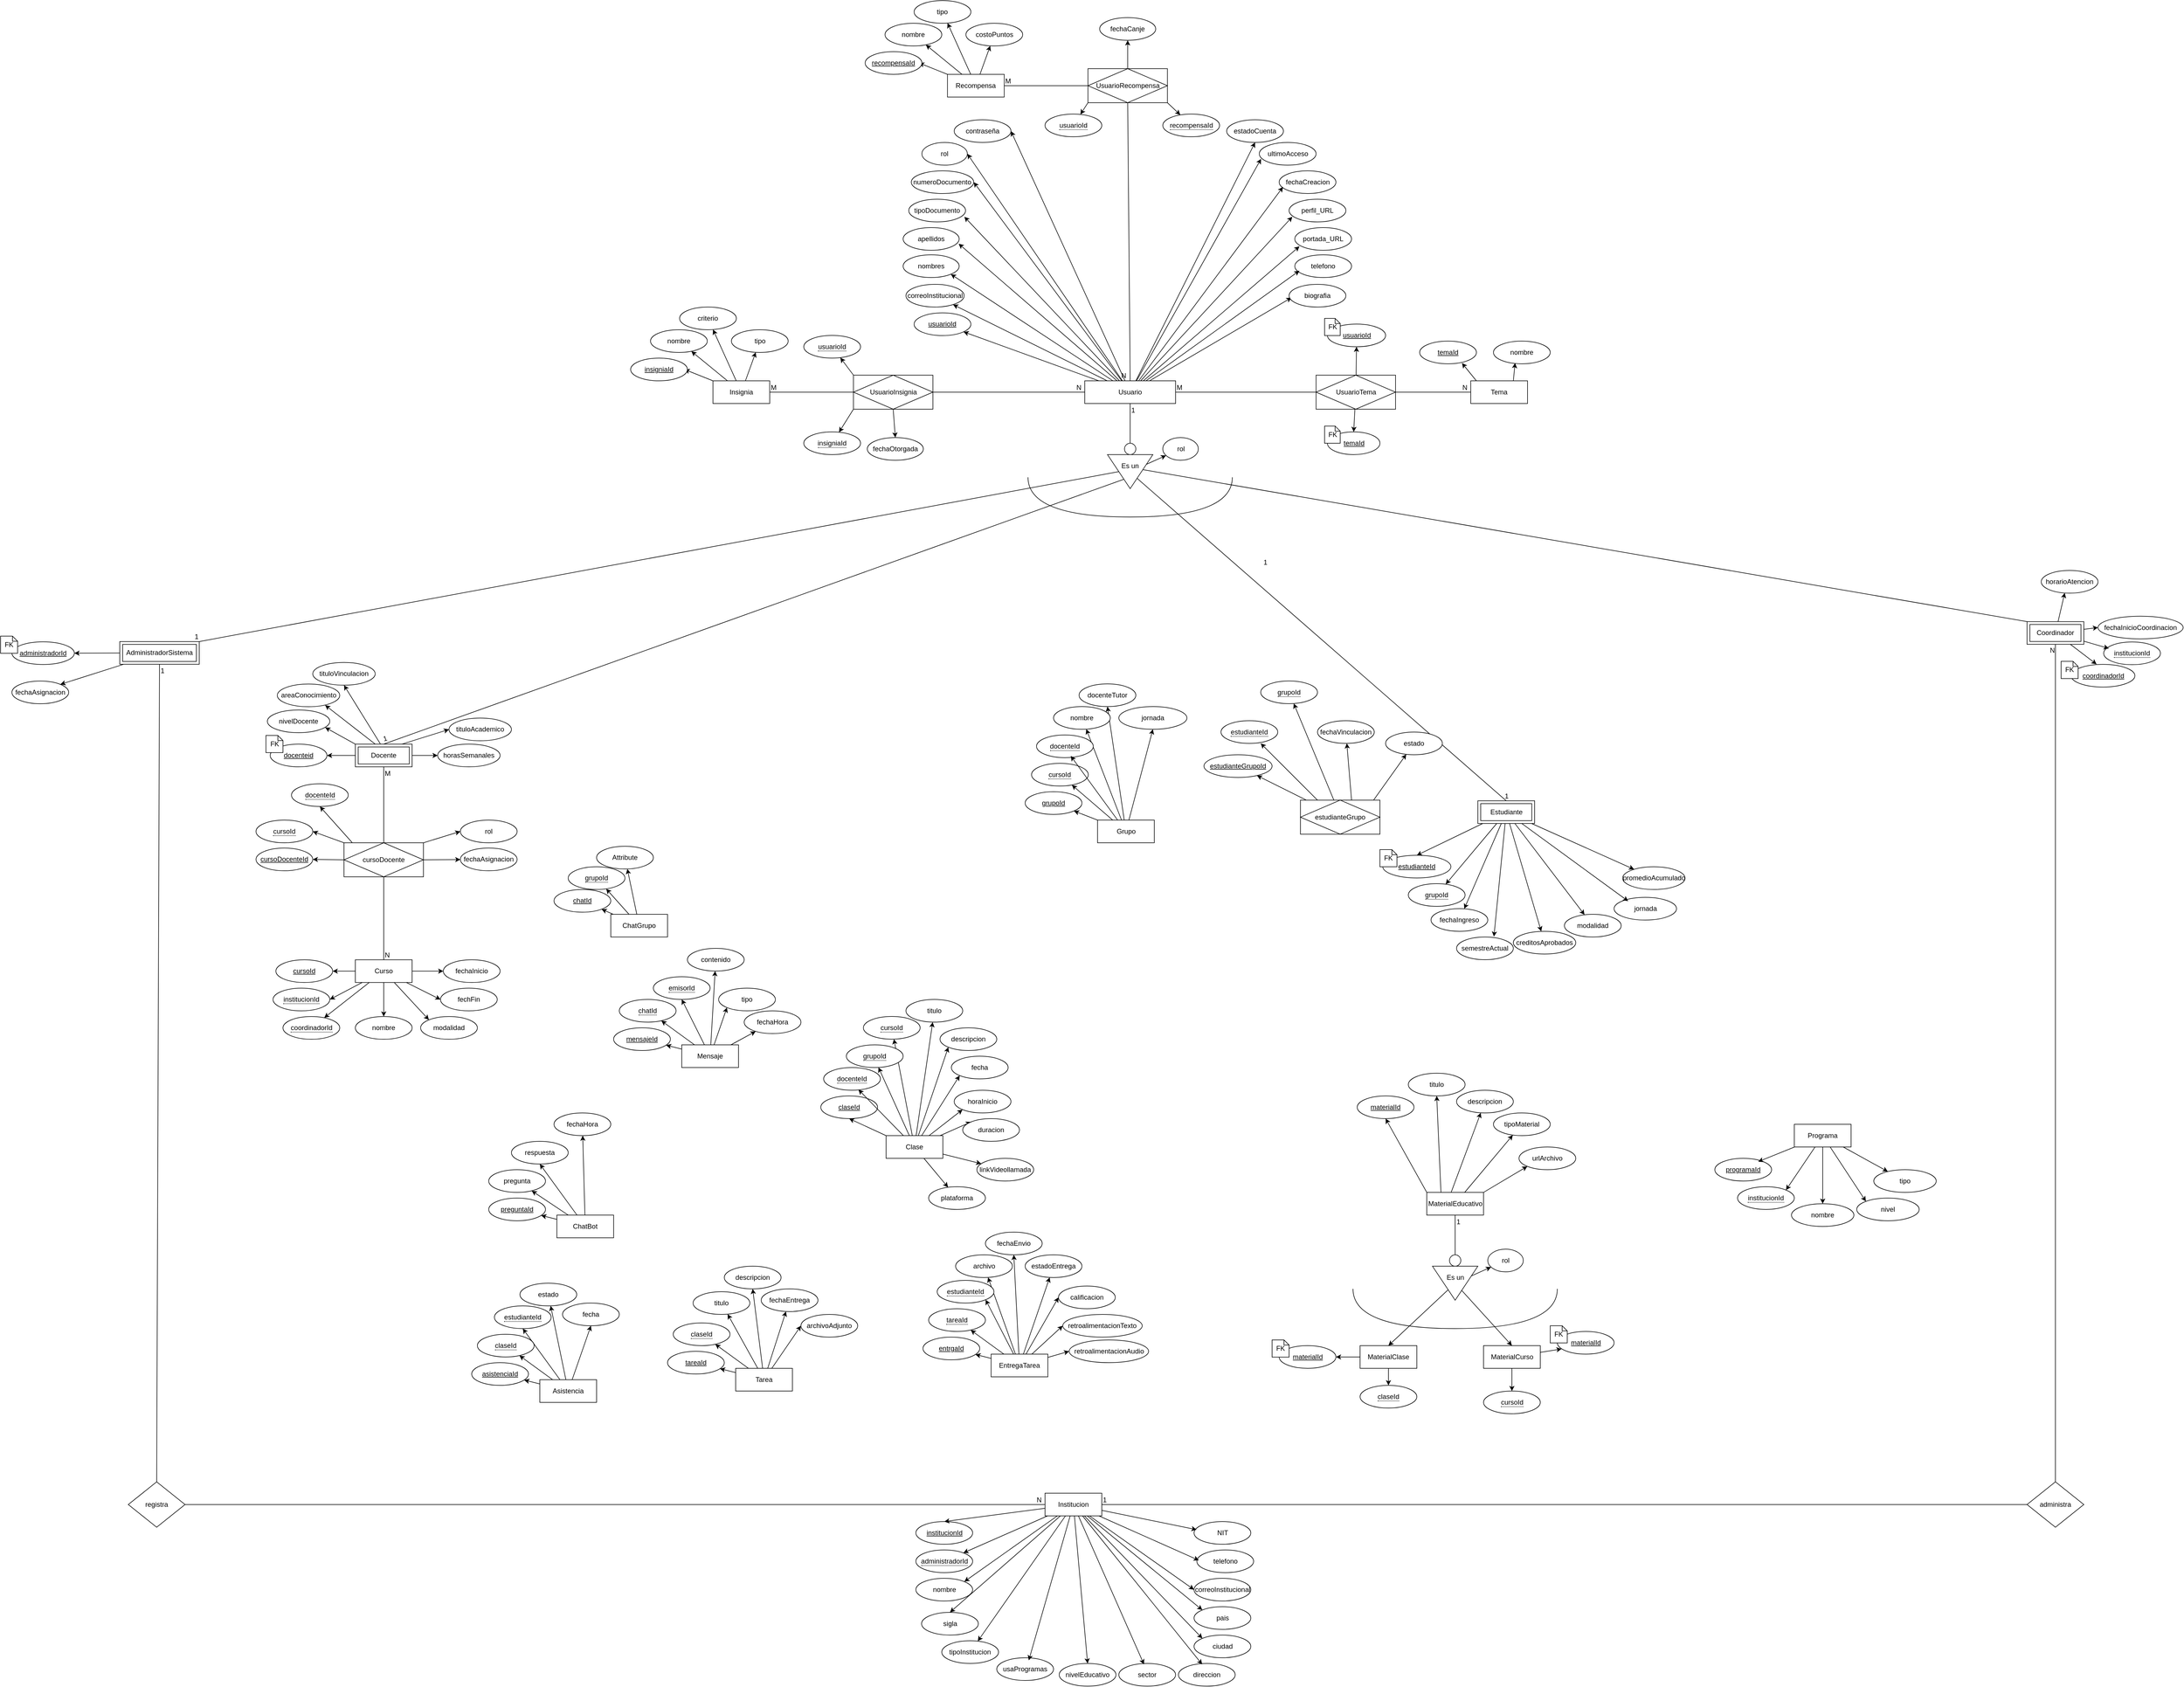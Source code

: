 <mxfile version="27.1.4">
  <diagram id="R2lEEEUBdFMjLlhIrx00" name="Page-1">
    <mxGraphModel dx="6624" dy="4323" grid="1" gridSize="10" guides="1" tooltips="1" connect="1" arrows="1" fold="1" page="1" pageScale="1" pageWidth="850" pageHeight="1100" math="0" shadow="0" extFonts="Permanent Marker^https://fonts.googleapis.com/css?family=Permanent+Marker">
      <root>
        <mxCell id="0" />
        <mxCell id="1" parent="0" />
        <mxCell id="ATPDctHjDe_tZaTQLYg7-54" value="institucionId" style="ellipse;whiteSpace=wrap;html=1;align=center;fontStyle=4;" parent="1" vertex="1">
          <mxGeometry x="-837.5" y="950" width="100" height="40" as="geometry" />
        </mxCell>
        <mxCell id="ATPDctHjDe_tZaTQLYg7-56" value="nombre" style="ellipse;whiteSpace=wrap;html=1;align=center;" parent="1" vertex="1">
          <mxGeometry x="-837.5" y="1050" width="100" height="40" as="geometry" />
        </mxCell>
        <mxCell id="ATPDctHjDe_tZaTQLYg7-58" value="sigla" style="ellipse;whiteSpace=wrap;html=1;align=center;" parent="1" vertex="1">
          <mxGeometry x="-827.5" y="1110" width="100" height="40" as="geometry" />
        </mxCell>
        <mxCell id="ATPDctHjDe_tZaTQLYg7-60" value="tipoInstitucion" style="ellipse;whiteSpace=wrap;html=1;align=center;" parent="1" vertex="1">
          <mxGeometry x="-791.87" y="1160" width="100" height="40" as="geometry" />
        </mxCell>
        <mxCell id="ATPDctHjDe_tZaTQLYg7-83" value="nivelEducativo" style="ellipse;whiteSpace=wrap;html=1;align=center;" parent="1" vertex="1">
          <mxGeometry x="-585" y="1200" width="100" height="40" as="geometry" />
        </mxCell>
        <mxCell id="ATPDctHjDe_tZaTQLYg7-85" value="sector" style="ellipse;whiteSpace=wrap;html=1;align=center;" parent="1" vertex="1">
          <mxGeometry x="-480" y="1200" width="100" height="40" as="geometry" />
        </mxCell>
        <mxCell id="ATPDctHjDe_tZaTQLYg7-88" value="direccion" style="ellipse;whiteSpace=wrap;html=1;align=center;" parent="1" vertex="1">
          <mxGeometry x="-375" y="1200" width="100" height="40" as="geometry" />
        </mxCell>
        <mxCell id="ATPDctHjDe_tZaTQLYg7-94" value="correoInstitucional" style="ellipse;whiteSpace=wrap;html=1;align=center;" parent="1" vertex="1">
          <mxGeometry x="-347.5" y="1050" width="100" height="40" as="geometry" />
        </mxCell>
        <mxCell id="ATPDctHjDe_tZaTQLYg7-96" value="telefono" style="ellipse;whiteSpace=wrap;html=1;align=center;" parent="1" vertex="1">
          <mxGeometry x="-342.5" y="1000" width="100" height="40" as="geometry" />
        </mxCell>
        <mxCell id="ATPDctHjDe_tZaTQLYg7-98" value="NIT" style="ellipse;whiteSpace=wrap;html=1;align=center;" parent="1" vertex="1">
          <mxGeometry x="-347.5" y="950" width="100" height="40" as="geometry" />
        </mxCell>
        <mxCell id="ATPDctHjDe_tZaTQLYg7-91" value="ciudad" style="ellipse;whiteSpace=wrap;html=1;align=center;" parent="1" vertex="1">
          <mxGeometry x="-347.5" y="1150" width="100" height="40" as="geometry" />
        </mxCell>
        <mxCell id="ATPDctHjDe_tZaTQLYg7-90" value="pais" style="ellipse;whiteSpace=wrap;html=1;align=center;" parent="1" vertex="1">
          <mxGeometry x="-347.5" y="1100" width="100" height="40" as="geometry" />
        </mxCell>
        <mxCell id="LewPVLKpu9hC1O8GUgil-18" value="&lt;span style=&quot;border-bottom: 1px dotted&quot;&gt;administradorId&lt;/span&gt;" style="ellipse;whiteSpace=wrap;html=1;align=center;" parent="1" vertex="1">
          <mxGeometry x="-837.5" y="1000" width="100" height="40" as="geometry" />
        </mxCell>
        <mxCell id="3NcwyOSZlat6dOCYyIWV-23" value="" style="rounded=0;orthogonalLoop=1;jettySize=auto;html=1;exitX=0.413;exitY=0.111;exitDx=0;exitDy=0;exitPerimeter=0;" parent="1" source="lhHcM3C2uEgXGxLmE6ta-154" target="3NcwyOSZlat6dOCYyIWV-22" edge="1">
          <mxGeometry relative="1" as="geometry">
            <mxPoint x="108.76" y="354.68" as="sourcePoint" />
          </mxGeometry>
        </mxCell>
        <mxCell id="3NcwyOSZlat6dOCYyIWV-69" style="edgeStyle=none;rounded=0;orthogonalLoop=1;jettySize=auto;html=1;entryX=0.5;entryY=1;entryDx=0;entryDy=0;exitX=0.25;exitY=0;exitDx=0;exitDy=0;" parent="1" source="lhHcM3C2uEgXGxLmE6ta-154" target="3NcwyOSZlat6dOCYyIWV-68" edge="1">
          <mxGeometry relative="1" as="geometry">
            <mxPoint x="84.444" y="355" as="sourcePoint" />
          </mxGeometry>
        </mxCell>
        <mxCell id="3NcwyOSZlat6dOCYyIWV-73" value="" style="edgeStyle=none;rounded=0;orthogonalLoop=1;jettySize=auto;html=1;exitX=0;exitY=0;exitDx=0;exitDy=0;entryX=0.5;entryY=1;entryDx=0;entryDy=0;" parent="1" source="lhHcM3C2uEgXGxLmE6ta-154" target="lhHcM3C2uEgXGxLmE6ta-155" edge="1">
          <mxGeometry relative="1" as="geometry">
            <mxPoint x="51.138" y="355" as="sourcePoint" />
            <mxPoint x="20.04" y="350.185" as="targetPoint" />
          </mxGeometry>
        </mxCell>
        <mxCell id="3NcwyOSZlat6dOCYyIWV-89" style="edgeStyle=none;rounded=0;orthogonalLoop=1;jettySize=auto;html=1;entryX=0;entryY=1;entryDx=0;entryDy=0;exitX=1;exitY=0;exitDx=0;exitDy=0;" parent="1" source="lhHcM3C2uEgXGxLmE6ta-154" target="3NcwyOSZlat6dOCYyIWV-88" edge="1">
          <mxGeometry relative="1" as="geometry">
            <mxPoint x="135.998" y="355" as="sourcePoint" />
          </mxGeometry>
        </mxCell>
        <mxCell id="cLRoCvXAYTtnO3edsNVs-38" style="rounded=0;orthogonalLoop=1;jettySize=auto;html=1;entryX=0.5;entryY=0;entryDx=0;entryDy=0;" parent="1" source="ATPDctHjDe_tZaTQLYg7-15" target="ATPDctHjDe_tZaTQLYg7-54" edge="1">
          <mxGeometry relative="1" as="geometry" />
        </mxCell>
        <mxCell id="cLRoCvXAYTtnO3edsNVs-39" style="rounded=0;orthogonalLoop=1;jettySize=auto;html=1;" parent="1" source="ATPDctHjDe_tZaTQLYg7-15" target="LewPVLKpu9hC1O8GUgil-18" edge="1">
          <mxGeometry relative="1" as="geometry" />
        </mxCell>
        <mxCell id="cLRoCvXAYTtnO3edsNVs-40" style="rounded=0;orthogonalLoop=1;jettySize=auto;html=1;entryX=1;entryY=0;entryDx=0;entryDy=0;" parent="1" source="ATPDctHjDe_tZaTQLYg7-15" target="ATPDctHjDe_tZaTQLYg7-56" edge="1">
          <mxGeometry relative="1" as="geometry">
            <mxPoint x="-747.844" y="1052.601" as="targetPoint" />
          </mxGeometry>
        </mxCell>
        <mxCell id="cLRoCvXAYTtnO3edsNVs-41" style="rounded=0;orthogonalLoop=1;jettySize=auto;html=1;entryX=0.5;entryY=0;entryDx=0;entryDy=0;" parent="1" source="ATPDctHjDe_tZaTQLYg7-15" target="ATPDctHjDe_tZaTQLYg7-58" edge="1">
          <mxGeometry relative="1" as="geometry" />
        </mxCell>
        <mxCell id="cLRoCvXAYTtnO3edsNVs-42" style="rounded=0;orthogonalLoop=1;jettySize=auto;html=1;" parent="1" source="ATPDctHjDe_tZaTQLYg7-15" target="ATPDctHjDe_tZaTQLYg7-60" edge="1">
          <mxGeometry relative="1" as="geometry" />
        </mxCell>
        <mxCell id="cLRoCvXAYTtnO3edsNVs-43" style="rounded=0;orthogonalLoop=1;jettySize=auto;html=1;entryX=0.5;entryY=0;entryDx=0;entryDy=0;" parent="1" source="ATPDctHjDe_tZaTQLYg7-15" target="ATPDctHjDe_tZaTQLYg7-83" edge="1">
          <mxGeometry relative="1" as="geometry" />
        </mxCell>
        <mxCell id="cLRoCvXAYTtnO3edsNVs-46" style="edgeStyle=none;rounded=0;orthogonalLoop=1;jettySize=auto;html=1;entryX=0;entryY=0;entryDx=0;entryDy=0;" parent="1" source="ATPDctHjDe_tZaTQLYg7-15" target="ATPDctHjDe_tZaTQLYg7-91" edge="1">
          <mxGeometry relative="1" as="geometry" />
        </mxCell>
        <mxCell id="cLRoCvXAYTtnO3edsNVs-47" style="edgeStyle=none;rounded=0;orthogonalLoop=1;jettySize=auto;html=1;entryX=0;entryY=0;entryDx=0;entryDy=0;" parent="1" source="ATPDctHjDe_tZaTQLYg7-15" target="ATPDctHjDe_tZaTQLYg7-90" edge="1">
          <mxGeometry relative="1" as="geometry" />
        </mxCell>
        <mxCell id="cLRoCvXAYTtnO3edsNVs-48" style="edgeStyle=none;rounded=0;orthogonalLoop=1;jettySize=auto;html=1;entryX=0;entryY=0.5;entryDx=0;entryDy=0;" parent="1" source="ATPDctHjDe_tZaTQLYg7-15" target="ATPDctHjDe_tZaTQLYg7-94" edge="1">
          <mxGeometry relative="1" as="geometry" />
        </mxCell>
        <mxCell id="ATPDctHjDe_tZaTQLYg7-15" value="Institucion" style="whiteSpace=wrap;html=1;align=center;" parent="1" vertex="1">
          <mxGeometry x="-610" y="900" width="100" height="40" as="geometry" />
        </mxCell>
        <mxCell id="3NcwyOSZlat6dOCYyIWV-25" style="rounded=0;orthogonalLoop=1;jettySize=auto;html=1;entryX=0.5;entryY=1;entryDx=0;entryDy=0;exitX=0;exitY=0;exitDx=0;exitDy=0;" parent="1" source="ATPDctHjDe_tZaTQLYg7-16" target="3NcwyOSZlat6dOCYyIWV-24" edge="1">
          <mxGeometry relative="1" as="geometry" />
        </mxCell>
        <mxCell id="3NcwyOSZlat6dOCYyIWV-59" style="edgeStyle=none;rounded=0;orthogonalLoop=1;jettySize=auto;html=1;" parent="1" source="ATPDctHjDe_tZaTQLYg7-16" target="3NcwyOSZlat6dOCYyIWV-58" edge="1">
          <mxGeometry relative="1" as="geometry" />
        </mxCell>
        <mxCell id="3NcwyOSZlat6dOCYyIWV-80" value="" style="edgeStyle=none;rounded=0;orthogonalLoop=1;jettySize=auto;html=1;" parent="1" source="ATPDctHjDe_tZaTQLYg7-16" target="3NcwyOSZlat6dOCYyIWV-79" edge="1">
          <mxGeometry relative="1" as="geometry" />
        </mxCell>
        <mxCell id="3NcwyOSZlat6dOCYyIWV-82" style="edgeStyle=none;rounded=0;orthogonalLoop=1;jettySize=auto;html=1;entryX=0;entryY=1;entryDx=0;entryDy=0;" parent="1" source="ATPDctHjDe_tZaTQLYg7-16" target="3NcwyOSZlat6dOCYyIWV-81" edge="1">
          <mxGeometry relative="1" as="geometry" />
        </mxCell>
        <mxCell id="3NcwyOSZlat6dOCYyIWV-85" style="edgeStyle=none;rounded=0;orthogonalLoop=1;jettySize=auto;html=1;entryX=0;entryY=1;entryDx=0;entryDy=0;" parent="1" source="ATPDctHjDe_tZaTQLYg7-16" target="3NcwyOSZlat6dOCYyIWV-83" edge="1">
          <mxGeometry relative="1" as="geometry" />
        </mxCell>
        <mxCell id="3NcwyOSZlat6dOCYyIWV-86" style="edgeStyle=none;rounded=0;orthogonalLoop=1;jettySize=auto;html=1;entryX=0;entryY=0;entryDx=0;entryDy=0;" parent="1" source="ATPDctHjDe_tZaTQLYg7-16" target="3NcwyOSZlat6dOCYyIWV-84" edge="1">
          <mxGeometry relative="1" as="geometry" />
        </mxCell>
        <mxCell id="lhHcM3C2uEgXGxLmE6ta-152" value="" style="edgeStyle=none;rounded=0;orthogonalLoop=1;jettySize=auto;html=1;" parent="1" source="ATPDctHjDe_tZaTQLYg7-16" target="lhHcM3C2uEgXGxLmE6ta-151" edge="1">
          <mxGeometry relative="1" as="geometry" />
        </mxCell>
        <mxCell id="lhHcM3C2uEgXGxLmE6ta-153" value="" style="edgeStyle=none;rounded=0;orthogonalLoop=1;jettySize=auto;html=1;" parent="1" source="ATPDctHjDe_tZaTQLYg7-16" target="lhHcM3C2uEgXGxLmE6ta-150" edge="1">
          <mxGeometry relative="1" as="geometry" />
        </mxCell>
        <mxCell id="ATPDctHjDe_tZaTQLYg7-16" value="Clase" style="whiteSpace=wrap;html=1;align=center;" parent="1" vertex="1">
          <mxGeometry x="-890" y="270" width="100" height="40" as="geometry" />
        </mxCell>
        <mxCell id="3NcwyOSZlat6dOCYyIWV-31" value="" style="edgeStyle=none;rounded=0;orthogonalLoop=1;jettySize=auto;html=1;exitX=0;exitY=0;exitDx=0;exitDy=0;" parent="1" source="ATPDctHjDe_tZaTQLYg7-18" target="3NcwyOSZlat6dOCYyIWV-28" edge="1">
          <mxGeometry relative="1" as="geometry" />
        </mxCell>
        <mxCell id="3NcwyOSZlat6dOCYyIWV-33" value="" style="edgeStyle=none;rounded=0;orthogonalLoop=1;jettySize=auto;html=1;" parent="1" source="ATPDctHjDe_tZaTQLYg7-18" target="3NcwyOSZlat6dOCYyIWV-32" edge="1">
          <mxGeometry relative="1" as="geometry" />
        </mxCell>
        <mxCell id="3NcwyOSZlat6dOCYyIWV-49" style="edgeStyle=none;rounded=0;orthogonalLoop=1;jettySize=auto;html=1;" parent="1" source="ATPDctHjDe_tZaTQLYg7-18" target="3NcwyOSZlat6dOCYyIWV-48" edge="1">
          <mxGeometry relative="1" as="geometry" />
        </mxCell>
        <mxCell id="3NcwyOSZlat6dOCYyIWV-55" style="edgeStyle=none;rounded=0;orthogonalLoop=1;jettySize=auto;html=1;entryX=0.5;entryY=1;entryDx=0;entryDy=0;" parent="1" source="ATPDctHjDe_tZaTQLYg7-18" target="3NcwyOSZlat6dOCYyIWV-54" edge="1">
          <mxGeometry relative="1" as="geometry" />
        </mxCell>
        <mxCell id="ATPDctHjDe_tZaTQLYg7-18" value="Grupo" style="whiteSpace=wrap;html=1;align=center;" parent="1" vertex="1">
          <mxGeometry x="-517.5" y="-286" width="100" height="40" as="geometry" />
        </mxCell>
        <mxCell id="ATPDctHjDe_tZaTQLYg7-20" value="registra" style="rhombus;whiteSpace=wrap;html=1;" parent="1" vertex="1">
          <mxGeometry x="-2225" y="880" width="100" height="80" as="geometry" />
        </mxCell>
        <mxCell id="ATPDctHjDe_tZaTQLYg7-29" value="" style="endArrow=none;html=1;rounded=0;exitX=1;exitY=0.5;exitDx=0;exitDy=0;entryX=0;entryY=0.5;entryDx=0;entryDy=0;" parent="1" source="ATPDctHjDe_tZaTQLYg7-20" target="ATPDctHjDe_tZaTQLYg7-15" edge="1">
          <mxGeometry relative="1" as="geometry">
            <mxPoint x="-262.5" y="279.5" as="sourcePoint" />
            <mxPoint x="-197.5" y="280" as="targetPoint" />
          </mxGeometry>
        </mxCell>
        <mxCell id="ATPDctHjDe_tZaTQLYg7-30" value="N" style="resizable=0;html=1;whiteSpace=wrap;align=right;verticalAlign=bottom;" parent="ATPDctHjDe_tZaTQLYg7-29" connectable="0" vertex="1">
          <mxGeometry x="1" relative="1" as="geometry">
            <mxPoint x="-5" as="offset" />
          </mxGeometry>
        </mxCell>
        <mxCell id="ATPDctHjDe_tZaTQLYg7-34" value="" style="endArrow=none;html=1;rounded=0;entryX=0.5;entryY=0;entryDx=0;entryDy=0;exitX=0.5;exitY=1;exitDx=0;exitDy=0;" parent="1" source="LewPVLKpu9hC1O8GUgil-41" target="ATPDctHjDe_tZaTQLYg7-20" edge="1">
          <mxGeometry relative="1" as="geometry">
            <mxPoint x="-837.5" y="-580" as="sourcePoint" />
            <mxPoint x="-297.5" y="-600.5" as="targetPoint" />
          </mxGeometry>
        </mxCell>
        <mxCell id="ATPDctHjDe_tZaTQLYg7-35" value="1" style="resizable=0;html=1;whiteSpace=wrap;align=left;verticalAlign=bottom;direction=east;" parent="ATPDctHjDe_tZaTQLYg7-34" connectable="0" vertex="1">
          <mxGeometry x="-1" relative="1" as="geometry">
            <mxPoint y="20" as="offset" />
          </mxGeometry>
        </mxCell>
        <mxCell id="ATPDctHjDe_tZaTQLYg7-53" value="administradorId" style="ellipse;whiteSpace=wrap;html=1;align=center;fontStyle=4;" parent="1" vertex="1">
          <mxGeometry x="-2430" y="-600.15" width="110" height="40" as="geometry" />
        </mxCell>
        <mxCell id="ATPDctHjDe_tZaTQLYg7-63" value="administra" style="rhombus;whiteSpace=wrap;html=1;" parent="1" vertex="1">
          <mxGeometry x="1120" y="880" width="100" height="80" as="geometry" />
        </mxCell>
        <mxCell id="ATPDctHjDe_tZaTQLYg7-65" value="" style="endArrow=none;html=1;rounded=0;exitX=1;exitY=0.5;exitDx=0;exitDy=0;entryX=0;entryY=0.5;entryDx=0;entryDy=0;" parent="1" source="ATPDctHjDe_tZaTQLYg7-15" target="ATPDctHjDe_tZaTQLYg7-63" edge="1">
          <mxGeometry relative="1" as="geometry">
            <mxPoint x="-157.5" y="480" as="sourcePoint" />
            <mxPoint x="-137.5" y="580" as="targetPoint" />
            <Array as="points" />
          </mxGeometry>
        </mxCell>
        <mxCell id="ATPDctHjDe_tZaTQLYg7-66" value="1" style="resizable=0;html=1;whiteSpace=wrap;align=left;verticalAlign=bottom;" parent="ATPDctHjDe_tZaTQLYg7-65" connectable="0" vertex="1">
          <mxGeometry x="-1" relative="1" as="geometry" />
        </mxCell>
        <mxCell id="ATPDctHjDe_tZaTQLYg7-68" value="" style="endArrow=none;html=1;rounded=0;exitX=0.5;exitY=0;exitDx=0;exitDy=0;entryX=0.5;entryY=1;entryDx=0;entryDy=0;" parent="1" source="ATPDctHjDe_tZaTQLYg7-63" target="LewPVLKpu9hC1O8GUgil-17" edge="1">
          <mxGeometry relative="1" as="geometry">
            <mxPoint x="90" y="-540" as="sourcePoint" />
            <mxPoint x="400" y="-620" as="targetPoint" />
          </mxGeometry>
        </mxCell>
        <mxCell id="ATPDctHjDe_tZaTQLYg7-70" value="N" style="resizable=0;html=1;whiteSpace=wrap;align=right;verticalAlign=bottom;" parent="ATPDctHjDe_tZaTQLYg7-68" connectable="0" vertex="1">
          <mxGeometry x="1" relative="1" as="geometry">
            <mxPoint y="19" as="offset" />
          </mxGeometry>
        </mxCell>
        <mxCell id="ATPDctHjDe_tZaTQLYg7-81" value="horarioAtencion" style="ellipse;whiteSpace=wrap;html=1;align=center;" parent="1" vertex="1">
          <mxGeometry x="1145" y="-725.85" width="100" height="40" as="geometry" />
        </mxCell>
        <mxCell id="cLRoCvXAYTtnO3edsNVs-83" style="edgeStyle=none;rounded=0;orthogonalLoop=1;jettySize=auto;html=1;" parent="1" source="ATPDctHjDe_tZaTQLYg7-100" target="ATPDctHjDe_tZaTQLYg7-103" edge="1">
          <mxGeometry relative="1" as="geometry" />
        </mxCell>
        <mxCell id="cLRoCvXAYTtnO3edsNVs-84" style="edgeStyle=none;rounded=0;orthogonalLoop=1;jettySize=auto;html=1;" parent="1" source="ATPDctHjDe_tZaTQLYg7-100" target="ATPDctHjDe_tZaTQLYg7-105" edge="1">
          <mxGeometry relative="1" as="geometry" />
        </mxCell>
        <mxCell id="cLRoCvXAYTtnO3edsNVs-85" style="edgeStyle=none;rounded=0;orthogonalLoop=1;jettySize=auto;html=1;entryX=1;entryY=1;entryDx=0;entryDy=0;" parent="1" source="ATPDctHjDe_tZaTQLYg7-100" target="ATPDctHjDe_tZaTQLYg7-107" edge="1">
          <mxGeometry relative="1" as="geometry" />
        </mxCell>
        <mxCell id="cLRoCvXAYTtnO3edsNVs-86" style="edgeStyle=none;rounded=0;orthogonalLoop=1;jettySize=auto;html=1;entryX=0.991;entryY=0.712;entryDx=0;entryDy=0;entryPerimeter=0;" parent="1" source="ATPDctHjDe_tZaTQLYg7-100" target="cLRoCvXAYTtnO3edsNVs-2" edge="1">
          <mxGeometry relative="1" as="geometry" />
        </mxCell>
        <mxCell id="cLRoCvXAYTtnO3edsNVs-87" style="edgeStyle=none;rounded=0;orthogonalLoop=1;jettySize=auto;html=1;entryX=0.042;entryY=0.586;entryDx=0;entryDy=0;entryPerimeter=0;" parent="1" source="ATPDctHjDe_tZaTQLYg7-100" target="ATPDctHjDe_tZaTQLYg7-123" edge="1">
          <mxGeometry relative="1" as="geometry" />
        </mxCell>
        <mxCell id="cLRoCvXAYTtnO3edsNVs-89" style="edgeStyle=none;rounded=0;orthogonalLoop=1;jettySize=auto;html=1;entryX=0.082;entryY=0.826;entryDx=0;entryDy=0;entryPerimeter=0;" parent="1" source="ATPDctHjDe_tZaTQLYg7-100" target="ATPDctHjDe_tZaTQLYg7-122" edge="1">
          <mxGeometry relative="1" as="geometry" />
        </mxCell>
        <mxCell id="cLRoCvXAYTtnO3edsNVs-90" style="edgeStyle=none;rounded=0;orthogonalLoop=1;jettySize=auto;html=1;entryX=0.056;entryY=0.775;entryDx=0;entryDy=0;entryPerimeter=0;" parent="1" source="ATPDctHjDe_tZaTQLYg7-100" target="ATPDctHjDe_tZaTQLYg7-121" edge="1">
          <mxGeometry relative="1" as="geometry" />
        </mxCell>
        <mxCell id="cLRoCvXAYTtnO3edsNVs-94" style="edgeStyle=none;rounded=0;orthogonalLoop=1;jettySize=auto;html=1;entryX=1;entryY=0.5;entryDx=0;entryDy=0;" parent="1" source="ATPDctHjDe_tZaTQLYg7-100" target="ATPDctHjDe_tZaTQLYg7-109" edge="1">
          <mxGeometry relative="1" as="geometry" />
        </mxCell>
        <mxCell id="cLRoCvXAYTtnO3edsNVs-95" style="edgeStyle=none;rounded=0;orthogonalLoop=1;jettySize=auto;html=1;entryX=1;entryY=0.5;entryDx=0;entryDy=0;" parent="1" source="ATPDctHjDe_tZaTQLYg7-100" target="ATPDctHjDe_tZaTQLYg7-111" edge="1">
          <mxGeometry relative="1" as="geometry" />
        </mxCell>
        <mxCell id="cLRoCvXAYTtnO3edsNVs-96" style="edgeStyle=none;rounded=0;orthogonalLoop=1;jettySize=auto;html=1;entryX=0.5;entryY=1;entryDx=0;entryDy=0;" parent="1" source="ATPDctHjDe_tZaTQLYg7-100" target="ATPDctHjDe_tZaTQLYg7-113" edge="1">
          <mxGeometry relative="1" as="geometry" />
        </mxCell>
        <mxCell id="ATPDctHjDe_tZaTQLYg7-100" value="Usuario" style="whiteSpace=wrap;html=1;align=center;" parent="1" vertex="1">
          <mxGeometry x="-540" y="-1060" width="160" height="40" as="geometry" />
        </mxCell>
        <mxCell id="ATPDctHjDe_tZaTQLYg7-103" value="usuarioId" style="ellipse;whiteSpace=wrap;html=1;align=center;fontStyle=4;" parent="1" vertex="1">
          <mxGeometry x="-840.62" y="-1179.7" width="100" height="40" as="geometry" />
        </mxCell>
        <mxCell id="ATPDctHjDe_tZaTQLYg7-105" value="correoInstitucional" style="ellipse;whiteSpace=wrap;html=1;align=center;" parent="1" vertex="1">
          <mxGeometry x="-855" y="-1230" width="102.5" height="40" as="geometry" />
        </mxCell>
        <mxCell id="ATPDctHjDe_tZaTQLYg7-107" value="nombres" style="ellipse;whiteSpace=wrap;html=1;align=center;" parent="1" vertex="1">
          <mxGeometry x="-860" y="-1282" width="98.75" height="40" as="geometry" />
        </mxCell>
        <mxCell id="ATPDctHjDe_tZaTQLYg7-109" value="contraseña" style="ellipse;whiteSpace=wrap;html=1;align=center;" parent="1" vertex="1">
          <mxGeometry x="-770" y="-1520" width="100" height="40" as="geometry" />
        </mxCell>
        <mxCell id="ATPDctHjDe_tZaTQLYg7-111" value="rol" style="ellipse;whiteSpace=wrap;html=1;align=center;" parent="1" vertex="1">
          <mxGeometry x="-826.87" y="-1480" width="80" height="40" as="geometry" />
        </mxCell>
        <mxCell id="ATPDctHjDe_tZaTQLYg7-113" value="estadoCuenta" style="ellipse;whiteSpace=wrap;html=1;align=center;" parent="1" vertex="1">
          <mxGeometry x="-290" y="-1520" width="100" height="40" as="geometry" />
        </mxCell>
        <mxCell id="ATPDctHjDe_tZaTQLYg7-115" value="fechaCreacion" style="ellipse;whiteSpace=wrap;html=1;align=center;" parent="1" vertex="1">
          <mxGeometry x="-197.5" y="-1430" width="100" height="40" as="geometry" />
        </mxCell>
        <mxCell id="ATPDctHjDe_tZaTQLYg7-117" value="ultimoAcceso" style="ellipse;whiteSpace=wrap;html=1;align=center;" parent="1" vertex="1">
          <mxGeometry x="-232.5" y="-1480" width="100" height="40" as="geometry" />
        </mxCell>
        <mxCell id="ATPDctHjDe_tZaTQLYg7-119" value="telefono" style="ellipse;whiteSpace=wrap;html=1;align=center;" parent="1" vertex="1">
          <mxGeometry x="-170" y="-1282" width="100" height="40" as="geometry" />
        </mxCell>
        <mxCell id="ATPDctHjDe_tZaTQLYg7-121" value="perfil_URL" style="ellipse;whiteSpace=wrap;html=1;align=center;" parent="1" vertex="1">
          <mxGeometry x="-180" y="-1380" width="100" height="40" as="geometry" />
        </mxCell>
        <mxCell id="ATPDctHjDe_tZaTQLYg7-122" value="portada_URL" style="ellipse;whiteSpace=wrap;html=1;align=center;" parent="1" vertex="1">
          <mxGeometry x="-170" y="-1330" width="100" height="40" as="geometry" />
        </mxCell>
        <mxCell id="ATPDctHjDe_tZaTQLYg7-123" value="biografia" style="ellipse;whiteSpace=wrap;html=1;align=center;" parent="1" vertex="1">
          <mxGeometry x="-180" y="-1230" width="100" height="40" as="geometry" />
        </mxCell>
        <mxCell id="ATPDctHjDe_tZaTQLYg7-135" style="edgeStyle=none;rounded=0;orthogonalLoop=1;jettySize=auto;html=1;entryX=0.745;entryY=0.967;entryDx=0;entryDy=0;exitX=0.099;exitY=0;exitDx=0;exitDy=0;exitPerimeter=0;entryPerimeter=0;" parent="1" source="ATPDctHjDe_tZaTQLYg7-127" target="ATPDctHjDe_tZaTQLYg7-134" edge="1">
          <mxGeometry relative="1" as="geometry" />
        </mxCell>
        <mxCell id="ATPDctHjDe_tZaTQLYg7-137" style="edgeStyle=none;rounded=0;orthogonalLoop=1;jettySize=auto;html=1;entryX=0.381;entryY=0.967;entryDx=0;entryDy=0;exitX=0.75;exitY=0;exitDx=0;exitDy=0;entryPerimeter=0;" parent="1" source="ATPDctHjDe_tZaTQLYg7-127" target="ATPDctHjDe_tZaTQLYg7-136" edge="1">
          <mxGeometry relative="1" as="geometry" />
        </mxCell>
        <mxCell id="ATPDctHjDe_tZaTQLYg7-127" value="Tema" style="whiteSpace=wrap;html=1;align=center;" parent="1" vertex="1">
          <mxGeometry x="140" y="-1060" width="100" height="40" as="geometry" />
        </mxCell>
        <mxCell id="ATPDctHjDe_tZaTQLYg7-129" value="" style="endArrow=none;html=1;rounded=0;entryX=0;entryY=0.5;entryDx=0;entryDy=0;exitX=1;exitY=0.5;exitDx=0;exitDy=0;" parent="1" source="ATPDctHjDe_tZaTQLYg7-100" target="LewPVLKpu9hC1O8GUgil-30" edge="1">
          <mxGeometry relative="1" as="geometry">
            <mxPoint x="-322.5" y="-900" as="sourcePoint" />
            <mxPoint x="-442.5" y="-930" as="targetPoint" />
          </mxGeometry>
        </mxCell>
        <mxCell id="ATPDctHjDe_tZaTQLYg7-130" value="M" style="resizable=0;html=1;whiteSpace=wrap;align=left;verticalAlign=bottom;" parent="ATPDctHjDe_tZaTQLYg7-129" connectable="0" vertex="1">
          <mxGeometry x="-1" relative="1" as="geometry">
            <mxPoint as="offset" />
          </mxGeometry>
        </mxCell>
        <mxCell id="ATPDctHjDe_tZaTQLYg7-131" value="" style="endArrow=none;html=1;rounded=0;exitX=1;exitY=0.5;exitDx=0;exitDy=0;entryX=0;entryY=0.5;entryDx=0;entryDy=0;" parent="1" source="LewPVLKpu9hC1O8GUgil-30" target="ATPDctHjDe_tZaTQLYg7-127" edge="1">
          <mxGeometry relative="1" as="geometry">
            <mxPoint x="-42.5" y="-910" as="sourcePoint" />
            <mxPoint x="262.5" y="-910" as="targetPoint" />
          </mxGeometry>
        </mxCell>
        <mxCell id="ATPDctHjDe_tZaTQLYg7-132" value="N" style="resizable=0;html=1;whiteSpace=wrap;align=right;verticalAlign=bottom;" parent="ATPDctHjDe_tZaTQLYg7-131" connectable="0" vertex="1">
          <mxGeometry x="1" relative="1" as="geometry">
            <mxPoint x="-5" as="offset" />
          </mxGeometry>
        </mxCell>
        <mxCell id="ATPDctHjDe_tZaTQLYg7-134" value="temaId" style="ellipse;whiteSpace=wrap;html=1;align=center;fontStyle=4;" parent="1" vertex="1">
          <mxGeometry x="50" y="-1130" width="100" height="40" as="geometry" />
        </mxCell>
        <mxCell id="ATPDctHjDe_tZaTQLYg7-136" value="nombre" style="ellipse;whiteSpace=wrap;html=1;align=center;" parent="1" vertex="1">
          <mxGeometry x="180" y="-1130" width="100" height="40" as="geometry" />
        </mxCell>
        <mxCell id="ATPDctHjDe_tZaTQLYg7-155" value="semestreActual" style="ellipse;whiteSpace=wrap;html=1;align=center;" parent="1" vertex="1">
          <mxGeometry x="115" y="-80" width="100" height="40" as="geometry" />
        </mxCell>
        <mxCell id="LewPVLKpu9hC1O8GUgil-1" value="fechaAsignacion" style="ellipse;whiteSpace=wrap;html=1;align=center;" parent="1" vertex="1">
          <mxGeometry x="-2430" y="-531" width="100" height="40" as="geometry" />
        </mxCell>
        <mxCell id="LewPVLKpu9hC1O8GUgil-2" value="fechaIngreso" style="ellipse;whiteSpace=wrap;html=1;align=center;" parent="1" vertex="1">
          <mxGeometry x="70" y="-130" width="100" height="40" as="geometry" />
        </mxCell>
        <mxCell id="LewPVLKpu9hC1O8GUgil-3" value="fechaInicioCoordinacion" style="ellipse;whiteSpace=wrap;html=1;align=center;" parent="1" vertex="1">
          <mxGeometry x="1245" y="-645.31" width="150" height="40" as="geometry" />
        </mxCell>
        <mxCell id="cLRoCvXAYTtnO3edsNVs-57" style="edgeStyle=none;rounded=0;orthogonalLoop=1;jettySize=auto;html=1;entryX=0.5;entryY=0;entryDx=0;entryDy=0;" parent="1" source="LewPVLKpu9hC1O8GUgil-9" target="LewPVLKpu9hC1O8GUgil-22" edge="1">
          <mxGeometry relative="1" as="geometry" />
        </mxCell>
        <mxCell id="cLRoCvXAYTtnO3edsNVs-58" style="edgeStyle=none;rounded=0;orthogonalLoop=1;jettySize=auto;html=1;" parent="1" source="LewPVLKpu9hC1O8GUgil-9" target="cLRoCvXAYTtnO3edsNVs-35" edge="1">
          <mxGeometry relative="1" as="geometry" />
        </mxCell>
        <mxCell id="cLRoCvXAYTtnO3edsNVs-59" style="edgeStyle=none;rounded=0;orthogonalLoop=1;jettySize=auto;html=1;" parent="1" source="LewPVLKpu9hC1O8GUgil-9" target="LewPVLKpu9hC1O8GUgil-2" edge="1">
          <mxGeometry relative="1" as="geometry" />
        </mxCell>
        <mxCell id="cLRoCvXAYTtnO3edsNVs-61" style="edgeStyle=none;rounded=0;orthogonalLoop=1;jettySize=auto;html=1;" parent="1" source="LewPVLKpu9hC1O8GUgil-9" target="cLRoCvXAYTtnO3edsNVs-27" edge="1">
          <mxGeometry relative="1" as="geometry" />
        </mxCell>
        <mxCell id="cLRoCvXAYTtnO3edsNVs-62" style="edgeStyle=none;rounded=0;orthogonalLoop=1;jettySize=auto;html=1;" parent="1" source="LewPVLKpu9hC1O8GUgil-9" target="cLRoCvXAYTtnO3edsNVs-26" edge="1">
          <mxGeometry relative="1" as="geometry" />
        </mxCell>
        <mxCell id="cLRoCvXAYTtnO3edsNVs-64" style="edgeStyle=none;rounded=0;orthogonalLoop=1;jettySize=auto;html=1;" parent="1" source="LewPVLKpu9hC1O8GUgil-9" target="cLRoCvXAYTtnO3edsNVs-31" edge="1">
          <mxGeometry relative="1" as="geometry" />
        </mxCell>
        <mxCell id="LewPVLKpu9hC1O8GUgil-9" value="Estudiante" style="shape=ext;margin=3;double=1;whiteSpace=wrap;html=1;align=center;" parent="1" vertex="1">
          <mxGeometry x="152.5" y="-320" width="100" height="40" as="geometry" />
        </mxCell>
        <mxCell id="cLRoCvXAYTtnO3edsNVs-13" style="rounded=0;orthogonalLoop=1;jettySize=auto;html=1;entryX=0;entryY=0.5;entryDx=0;entryDy=0;" parent="1" source="LewPVLKpu9hC1O8GUgil-17" target="LewPVLKpu9hC1O8GUgil-3" edge="1">
          <mxGeometry relative="1" as="geometry" />
        </mxCell>
        <mxCell id="cLRoCvXAYTtnO3edsNVs-15" style="rounded=0;orthogonalLoop=1;jettySize=auto;html=1;entryX=0.414;entryY=0.989;entryDx=0;entryDy=0;entryPerimeter=0;" parent="1" source="LewPVLKpu9hC1O8GUgil-17" target="ATPDctHjDe_tZaTQLYg7-81" edge="1">
          <mxGeometry relative="1" as="geometry" />
        </mxCell>
        <mxCell id="LewPVLKpu9hC1O8GUgil-17" value="Coordinador" style="shape=ext;margin=3;double=1;whiteSpace=wrap;html=1;align=center;" parent="1" vertex="1">
          <mxGeometry x="1120" y="-635.7" width="100" height="40" as="geometry" />
        </mxCell>
        <mxCell id="LewPVLKpu9hC1O8GUgil-21" value="FK" style="shape=note;size=9;whiteSpace=wrap;html=1;" parent="1" vertex="1">
          <mxGeometry x="-2450" y="-610.15" width="30" height="30.3" as="geometry" />
        </mxCell>
        <mxCell id="LewPVLKpu9hC1O8GUgil-22" value="estudianteId" style="ellipse;whiteSpace=wrap;html=1;align=center;fontStyle=4;" parent="1" vertex="1">
          <mxGeometry x="-15" y="-224" width="120" height="40" as="geometry" />
        </mxCell>
        <mxCell id="LewPVLKpu9hC1O8GUgil-23" value="FK" style="shape=note;size=9;whiteSpace=wrap;html=1;" parent="1" vertex="1">
          <mxGeometry x="-20" y="-234" width="30" height="30.3" as="geometry" />
        </mxCell>
        <mxCell id="LewPVLKpu9hC1O8GUgil-25" value="coordinadorId" style="ellipse;whiteSpace=wrap;html=1;align=center;fontStyle=4;" parent="1" vertex="1">
          <mxGeometry x="1197.5" y="-560.39" width="112.5" height="40" as="geometry" />
        </mxCell>
        <mxCell id="LewPVLKpu9hC1O8GUgil-26" value="FK" style="shape=note;size=9;whiteSpace=wrap;html=1;" parent="1" vertex="1">
          <mxGeometry x="1180" y="-565.7" width="30" height="30.3" as="geometry" />
        </mxCell>
        <mxCell id="LewPVLKpu9hC1O8GUgil-27" value="docenteid" style="ellipse;whiteSpace=wrap;html=1;align=center;fontStyle=4;" parent="1" vertex="1">
          <mxGeometry x="-1975" y="-419.85" width="100" height="40" as="geometry" />
        </mxCell>
        <mxCell id="LewPVLKpu9hC1O8GUgil-29" value="FK" style="shape=note;size=9;whiteSpace=wrap;html=1;" parent="1" vertex="1">
          <mxGeometry x="-1982.5" y="-435.15" width="30" height="30.3" as="geometry" />
        </mxCell>
        <mxCell id="LewPVLKpu9hC1O8GUgil-38" style="rounded=0;orthogonalLoop=1;jettySize=auto;html=1;entryX=0.5;entryY=1;entryDx=0;entryDy=0;entryPerimeter=0;" parent="1" source="LewPVLKpu9hC1O8GUgil-30" target="cLRoCvXAYTtnO3edsNVs-98" edge="1">
          <mxGeometry relative="1" as="geometry">
            <mxPoint x="-62.5" y="-1122" as="targetPoint" />
          </mxGeometry>
        </mxCell>
        <mxCell id="LewPVLKpu9hC1O8GUgil-39" value="" style="rounded=0;orthogonalLoop=1;jettySize=auto;html=1;entryX=0.5;entryY=0;entryDx=0;entryDy=0;" parent="1" source="LewPVLKpu9hC1O8GUgil-30" target="cLRoCvXAYTtnO3edsNVs-99" edge="1">
          <mxGeometry relative="1" as="geometry">
            <mxPoint x="-62.5" y="-970" as="targetPoint" />
          </mxGeometry>
        </mxCell>
        <mxCell id="LewPVLKpu9hC1O8GUgil-30" value="UsuarioTema" style="shape=associativeEntity;whiteSpace=wrap;html=1;align=center;" parent="1" vertex="1">
          <mxGeometry x="-132.5" y="-1070" width="140" height="60" as="geometry" />
        </mxCell>
        <mxCell id="cLRoCvXAYTtnO3edsNVs-8" style="rounded=0;orthogonalLoop=1;jettySize=auto;html=1;entryX=1;entryY=0.5;entryDx=0;entryDy=0;" parent="1" source="LewPVLKpu9hC1O8GUgil-41" target="ATPDctHjDe_tZaTQLYg7-53" edge="1">
          <mxGeometry relative="1" as="geometry" />
        </mxCell>
        <mxCell id="cLRoCvXAYTtnO3edsNVs-9" style="rounded=0;orthogonalLoop=1;jettySize=auto;html=1;entryX=1;entryY=0;entryDx=0;entryDy=0;" parent="1" source="LewPVLKpu9hC1O8GUgil-41" target="LewPVLKpu9hC1O8GUgil-1" edge="1">
          <mxGeometry relative="1" as="geometry" />
        </mxCell>
        <mxCell id="LewPVLKpu9hC1O8GUgil-41" value="AdministradorSistema" style="shape=ext;margin=3;double=1;whiteSpace=wrap;html=1;align=center;" parent="1" vertex="1">
          <mxGeometry x="-2240" y="-600.54" width="140" height="40" as="geometry" />
        </mxCell>
        <mxCell id="3NcwyOSZlat6dOCYyIWV-144" style="edgeStyle=none;rounded=0;orthogonalLoop=1;jettySize=auto;html=1;" parent="1" source="LewPVLKpu9hC1O8GUgil-42" target="3NcwyOSZlat6dOCYyIWV-143" edge="1">
          <mxGeometry relative="1" as="geometry" />
        </mxCell>
        <mxCell id="LewPVLKpu9hC1O8GUgil-42" value="" style="triangle;whiteSpace=wrap;html=1;rotation=90;" parent="1" vertex="1">
          <mxGeometry x="-490" y="-940" width="60" height="80" as="geometry" />
        </mxCell>
        <mxCell id="cLRoCvXAYTtnO3edsNVs-68" value="" style="edgeStyle=none;rounded=0;orthogonalLoop=1;jettySize=auto;html=1;exitX=1;exitY=0.5;exitDx=0;exitDy=0;" parent="1" source="LewPVLKpu9hC1O8GUgil-43" target="cLRoCvXAYTtnO3edsNVs-22" edge="1">
          <mxGeometry relative="1" as="geometry" />
        </mxCell>
        <mxCell id="cLRoCvXAYTtnO3edsNVs-71" style="edgeStyle=none;rounded=0;orthogonalLoop=1;jettySize=auto;html=1;entryX=0.5;entryY=1;entryDx=0;entryDy=0;exitX=0.44;exitY=-0.012;exitDx=0;exitDy=0;exitPerimeter=0;" parent="1" source="LewPVLKpu9hC1O8GUgil-43" target="cLRoCvXAYTtnO3edsNVs-20" edge="1">
          <mxGeometry relative="1" as="geometry" />
        </mxCell>
        <mxCell id="LewPVLKpu9hC1O8GUgil-43" value="Docente" style="shape=ext;margin=3;double=1;whiteSpace=wrap;html=1;align=center;" parent="1" vertex="1">
          <mxGeometry x="-1825" y="-419.85" width="100" height="40" as="geometry" />
        </mxCell>
        <mxCell id="LewPVLKpu9hC1O8GUgil-44" value="" style="ellipse;whiteSpace=wrap;html=1;aspect=fixed;" parent="1" vertex="1">
          <mxGeometry x="-470" y="-950" width="20" height="20" as="geometry" />
        </mxCell>
        <mxCell id="LewPVLKpu9hC1O8GUgil-63" value="" style="endArrow=none;html=1;rounded=0;curved=1;edgeStyle=orthogonalEdgeStyle;" parent="1" edge="1">
          <mxGeometry width="50" height="50" relative="1" as="geometry">
            <mxPoint x="-640" y="-890" as="sourcePoint" />
            <mxPoint x="-280" y="-890" as="targetPoint" />
            <Array as="points">
              <mxPoint x="-640" y="-820" />
              <mxPoint x="-280" y="-820" />
            </Array>
          </mxGeometry>
        </mxCell>
        <mxCell id="LewPVLKpu9hC1O8GUgil-64" value="Es un" style="text;strokeColor=none;align=center;fillColor=none;html=1;verticalAlign=middle;whiteSpace=wrap;rounded=0;" parent="1" vertex="1">
          <mxGeometry x="-500" y="-930" width="80" height="40" as="geometry" />
        </mxCell>
        <mxCell id="cLRoCvXAYTtnO3edsNVs-2" value="apellidos" style="ellipse;whiteSpace=wrap;html=1;align=center;" parent="1" vertex="1">
          <mxGeometry x="-860" y="-1330" width="98.75" height="40" as="geometry" />
        </mxCell>
        <mxCell id="cLRoCvXAYTtnO3edsNVs-4" value="tipoDocumento" style="ellipse;whiteSpace=wrap;html=1;align=center;" parent="1" vertex="1">
          <mxGeometry x="-850" y="-1380" width="100" height="40" as="geometry" />
        </mxCell>
        <mxCell id="cLRoCvXAYTtnO3edsNVs-5" value="numeroDocumento" style="ellipse;whiteSpace=wrap;html=1;align=center;" parent="1" vertex="1">
          <mxGeometry x="-845.62" y="-1430" width="110" height="40" as="geometry" />
        </mxCell>
        <mxCell id="cLRoCvXAYTtnO3edsNVs-10" style="rounded=0;orthogonalLoop=1;jettySize=auto;html=1;entryX=0.4;entryY=-0.004;entryDx=0;entryDy=0;entryPerimeter=0;" parent="1" source="LewPVLKpu9hC1O8GUgil-17" target="LewPVLKpu9hC1O8GUgil-25" edge="1">
          <mxGeometry relative="1" as="geometry" />
        </mxCell>
        <mxCell id="cLRoCvXAYTtnO3edsNVs-11" value="&lt;span style=&quot;border-bottom: 1px dotted&quot;&gt;institucionId&lt;/span&gt;" style="ellipse;whiteSpace=wrap;html=1;align=center;" parent="1" vertex="1">
          <mxGeometry x="1255" y="-599.85" width="100" height="40" as="geometry" />
        </mxCell>
        <mxCell id="cLRoCvXAYTtnO3edsNVs-12" style="rounded=0;orthogonalLoop=1;jettySize=auto;html=1;entryX=0.091;entryY=0.284;entryDx=0;entryDy=0;entryPerimeter=0;" parent="1" source="LewPVLKpu9hC1O8GUgil-17" target="cLRoCvXAYTtnO3edsNVs-11" edge="1">
          <mxGeometry relative="1" as="geometry" />
        </mxCell>
        <mxCell id="cLRoCvXAYTtnO3edsNVs-16" value="areaConocimiento" style="ellipse;whiteSpace=wrap;html=1;align=center;" parent="1" vertex="1">
          <mxGeometry x="-1962.5" y="-525.7" width="110" height="40" as="geometry" />
        </mxCell>
        <mxCell id="cLRoCvXAYTtnO3edsNVs-18" value="tituloAcademico" style="ellipse;whiteSpace=wrap;html=1;align=center;" parent="1" vertex="1">
          <mxGeometry x="-1660" y="-465.7" width="110" height="40" as="geometry" />
        </mxCell>
        <mxCell id="cLRoCvXAYTtnO3edsNVs-20" value="tituloVinculacion" style="ellipse;whiteSpace=wrap;html=1;align=center;" parent="1" vertex="1">
          <mxGeometry x="-1900" y="-563.7" width="110" height="40" as="geometry" />
        </mxCell>
        <mxCell id="cLRoCvXAYTtnO3edsNVs-22" value="horasSemanales" style="ellipse;whiteSpace=wrap;html=1;align=center;" parent="1" vertex="1">
          <mxGeometry x="-1680" y="-419.85" width="110" height="40" as="geometry" />
        </mxCell>
        <mxCell id="cLRoCvXAYTtnO3edsNVs-24" value="nivelDocente" style="ellipse;whiteSpace=wrap;html=1;align=center;" parent="1" vertex="1">
          <mxGeometry x="-1980" y="-480.0" width="110" height="40" as="geometry" />
        </mxCell>
        <mxCell id="cLRoCvXAYTtnO3edsNVs-26" value="modalidad" style="ellipse;whiteSpace=wrap;html=1;align=center;" parent="1" vertex="1">
          <mxGeometry x="305" y="-120" width="100" height="40" as="geometry" />
        </mxCell>
        <mxCell id="cLRoCvXAYTtnO3edsNVs-27" value="creditosAprobados" style="ellipse;whiteSpace=wrap;html=1;align=center;" parent="1" vertex="1">
          <mxGeometry x="215" y="-90" width="110" height="40" as="geometry" />
        </mxCell>
        <mxCell id="cLRoCvXAYTtnO3edsNVs-31" value="promedioAcumulado" style="ellipse;whiteSpace=wrap;html=1;align=center;" parent="1" vertex="1">
          <mxGeometry x="407.5" y="-203.7" width="110" height="40" as="geometry" />
        </mxCell>
        <mxCell id="cLRoCvXAYTtnO3edsNVs-33" value="jornada" style="ellipse;whiteSpace=wrap;html=1;align=center;" parent="1" vertex="1">
          <mxGeometry x="392.5" y="-149.85" width="110" height="40" as="geometry" />
        </mxCell>
        <mxCell id="cLRoCvXAYTtnO3edsNVs-35" value="&lt;span style=&quot;border-bottom: 1px dotted&quot;&gt;grupoId&lt;/span&gt;" style="ellipse;whiteSpace=wrap;html=1;align=center;" parent="1" vertex="1">
          <mxGeometry x="30" y="-174" width="100" height="40" as="geometry" />
        </mxCell>
        <mxCell id="cLRoCvXAYTtnO3edsNVs-44" style="edgeStyle=none;rounded=0;orthogonalLoop=1;jettySize=auto;html=1;entryX=0.443;entryY=0.04;entryDx=0;entryDy=0;entryPerimeter=0;" parent="1" source="ATPDctHjDe_tZaTQLYg7-15" target="ATPDctHjDe_tZaTQLYg7-85" edge="1">
          <mxGeometry relative="1" as="geometry" />
        </mxCell>
        <mxCell id="cLRoCvXAYTtnO3edsNVs-45" style="edgeStyle=none;rounded=0;orthogonalLoop=1;jettySize=auto;html=1;entryX=0.418;entryY=0.042;entryDx=0;entryDy=0;entryPerimeter=0;" parent="1" source="ATPDctHjDe_tZaTQLYg7-15" target="ATPDctHjDe_tZaTQLYg7-88" edge="1">
          <mxGeometry relative="1" as="geometry" />
        </mxCell>
        <mxCell id="cLRoCvXAYTtnO3edsNVs-49" style="edgeStyle=none;rounded=0;orthogonalLoop=1;jettySize=auto;html=1;entryX=0.035;entryY=0.456;entryDx=0;entryDy=0;entryPerimeter=0;" parent="1" source="ATPDctHjDe_tZaTQLYg7-15" target="ATPDctHjDe_tZaTQLYg7-96" edge="1">
          <mxGeometry relative="1" as="geometry" />
        </mxCell>
        <mxCell id="cLRoCvXAYTtnO3edsNVs-50" style="edgeStyle=none;rounded=0;orthogonalLoop=1;jettySize=auto;html=1;entryX=0.045;entryY=0.357;entryDx=0;entryDy=0;entryPerimeter=0;" parent="1" source="ATPDctHjDe_tZaTQLYg7-15" target="ATPDctHjDe_tZaTQLYg7-98" edge="1">
          <mxGeometry relative="1" as="geometry" />
        </mxCell>
        <mxCell id="cLRoCvXAYTtnO3edsNVs-79" style="edgeStyle=none;rounded=0;orthogonalLoop=1;jettySize=auto;html=1;entryX=1;entryY=0;entryDx=0;entryDy=0;" parent="1" source="cLRoCvXAYTtnO3edsNVs-55" target="cLRoCvXAYTtnO3edsNVs-76" edge="1">
          <mxGeometry relative="1" as="geometry" />
        </mxCell>
        <mxCell id="cLRoCvXAYTtnO3edsNVs-80" style="edgeStyle=none;rounded=0;orthogonalLoop=1;jettySize=auto;html=1;entryX=0;entryY=0;entryDx=0;entryDy=0;" parent="1" source="cLRoCvXAYTtnO3edsNVs-55" target="cLRoCvXAYTtnO3edsNVs-74" edge="1">
          <mxGeometry relative="1" as="geometry" />
        </mxCell>
        <mxCell id="cLRoCvXAYTtnO3edsNVs-81" style="edgeStyle=none;rounded=0;orthogonalLoop=1;jettySize=auto;html=1;entryX=0.5;entryY=0;entryDx=0;entryDy=0;" parent="1" source="cLRoCvXAYTtnO3edsNVs-55" target="cLRoCvXAYTtnO3edsNVs-73" edge="1">
          <mxGeometry relative="1" as="geometry">
            <mxPoint x="760" y="390" as="targetPoint" />
          </mxGeometry>
        </mxCell>
        <mxCell id="cLRoCvXAYTtnO3edsNVs-82" style="edgeStyle=none;rounded=0;orthogonalLoop=1;jettySize=auto;html=1;" parent="1" source="cLRoCvXAYTtnO3edsNVs-55" target="cLRoCvXAYTtnO3edsNVs-75" edge="1">
          <mxGeometry relative="1" as="geometry" />
        </mxCell>
        <mxCell id="cLRoCvXAYTtnO3edsNVs-55" value="Programa" style="whiteSpace=wrap;html=1;align=center;" parent="1" vertex="1">
          <mxGeometry x="710" y="250" width="100" height="40" as="geometry" />
        </mxCell>
        <mxCell id="cLRoCvXAYTtnO3edsNVs-60" style="edgeStyle=none;rounded=0;orthogonalLoop=1;jettySize=auto;html=1;entryX=0.658;entryY=-0.019;entryDx=0;entryDy=0;entryPerimeter=0;" parent="1" source="LewPVLKpu9hC1O8GUgil-9" target="ATPDctHjDe_tZaTQLYg7-155" edge="1">
          <mxGeometry relative="1" as="geometry" />
        </mxCell>
        <mxCell id="cLRoCvXAYTtnO3edsNVs-63" style="edgeStyle=none;rounded=0;orthogonalLoop=1;jettySize=auto;html=1;entryX=0.225;entryY=0.166;entryDx=0;entryDy=0;entryPerimeter=0;" parent="1" source="LewPVLKpu9hC1O8GUgil-9" target="cLRoCvXAYTtnO3edsNVs-33" edge="1">
          <mxGeometry relative="1" as="geometry" />
        </mxCell>
        <mxCell id="cLRoCvXAYTtnO3edsNVs-65" style="edgeStyle=none;rounded=0;orthogonalLoop=1;jettySize=auto;html=1;entryX=1;entryY=0.5;entryDx=0;entryDy=0;exitX=0;exitY=0.5;exitDx=0;exitDy=0;" parent="1" source="LewPVLKpu9hC1O8GUgil-43" target="LewPVLKpu9hC1O8GUgil-27" edge="1">
          <mxGeometry relative="1" as="geometry" />
        </mxCell>
        <mxCell id="cLRoCvXAYTtnO3edsNVs-66" style="edgeStyle=none;rounded=0;orthogonalLoop=1;jettySize=auto;html=1;entryX=0.926;entryY=0.769;entryDx=0;entryDy=0;exitX=0;exitY=0;exitDx=0;exitDy=0;entryPerimeter=0;" parent="1" source="LewPVLKpu9hC1O8GUgil-43" target="cLRoCvXAYTtnO3edsNVs-24" edge="1">
          <mxGeometry relative="1" as="geometry" />
        </mxCell>
        <mxCell id="cLRoCvXAYTtnO3edsNVs-70" style="edgeStyle=none;rounded=0;orthogonalLoop=1;jettySize=auto;html=1;entryX=0.766;entryY=0.929;entryDx=0;entryDy=0;entryPerimeter=0;exitX=0.35;exitY=0;exitDx=0;exitDy=0;exitPerimeter=0;" parent="1" source="LewPVLKpu9hC1O8GUgil-43" target="cLRoCvXAYTtnO3edsNVs-16" edge="1">
          <mxGeometry relative="1" as="geometry" />
        </mxCell>
        <mxCell id="cLRoCvXAYTtnO3edsNVs-72" value="programaId" style="ellipse;whiteSpace=wrap;html=1;align=center;fontStyle=4;" parent="1" vertex="1">
          <mxGeometry x="570" y="310" width="100" height="40" as="geometry" />
        </mxCell>
        <mxCell id="cLRoCvXAYTtnO3edsNVs-73" value="nombre" style="ellipse;whiteSpace=wrap;html=1;align=center;" parent="1" vertex="1">
          <mxGeometry x="705" y="390" width="110" height="40" as="geometry" />
        </mxCell>
        <mxCell id="cLRoCvXAYTtnO3edsNVs-74" value="nivel" style="ellipse;whiteSpace=wrap;html=1;align=center;" parent="1" vertex="1">
          <mxGeometry x="820" y="380" width="110" height="40" as="geometry" />
        </mxCell>
        <mxCell id="cLRoCvXAYTtnO3edsNVs-75" value="tipo" style="ellipse;whiteSpace=wrap;html=1;align=center;" parent="1" vertex="1">
          <mxGeometry x="850" y="330" width="110" height="40" as="geometry" />
        </mxCell>
        <mxCell id="cLRoCvXAYTtnO3edsNVs-76" value="&lt;span style=&quot;border-bottom: 1px dotted&quot;&gt;institucionId&lt;/span&gt;" style="ellipse;whiteSpace=wrap;html=1;align=center;" parent="1" vertex="1">
          <mxGeometry x="610" y="360" width="100" height="40" as="geometry" />
        </mxCell>
        <mxCell id="cLRoCvXAYTtnO3edsNVs-78" style="edgeStyle=none;rounded=0;orthogonalLoop=1;jettySize=auto;html=1;entryX=0.764;entryY=0.146;entryDx=0;entryDy=0;entryPerimeter=0;" parent="1" source="cLRoCvXAYTtnO3edsNVs-55" target="cLRoCvXAYTtnO3edsNVs-72" edge="1">
          <mxGeometry relative="1" as="geometry" />
        </mxCell>
        <mxCell id="cLRoCvXAYTtnO3edsNVs-88" style="edgeStyle=none;rounded=0;orthogonalLoop=1;jettySize=auto;html=1;entryX=0.082;entryY=0.699;entryDx=0;entryDy=0;entryPerimeter=0;" parent="1" source="ATPDctHjDe_tZaTQLYg7-100" target="ATPDctHjDe_tZaTQLYg7-119" edge="1">
          <mxGeometry relative="1" as="geometry" />
        </mxCell>
        <mxCell id="cLRoCvXAYTtnO3edsNVs-91" style="edgeStyle=none;rounded=0;orthogonalLoop=1;jettySize=auto;html=1;entryX=0.067;entryY=0.712;entryDx=0;entryDy=0;entryPerimeter=0;" parent="1" source="ATPDctHjDe_tZaTQLYg7-100" target="ATPDctHjDe_tZaTQLYg7-115" edge="1">
          <mxGeometry relative="1" as="geometry" />
        </mxCell>
        <mxCell id="cLRoCvXAYTtnO3edsNVs-92" style="edgeStyle=none;rounded=0;orthogonalLoop=1;jettySize=auto;html=1;entryX=0.979;entryY=0.775;entryDx=0;entryDy=0;entryPerimeter=0;" parent="1" source="ATPDctHjDe_tZaTQLYg7-100" target="cLRoCvXAYTtnO3edsNVs-4" edge="1">
          <mxGeometry relative="1" as="geometry" />
        </mxCell>
        <mxCell id="cLRoCvXAYTtnO3edsNVs-93" style="edgeStyle=none;rounded=0;orthogonalLoop=1;jettySize=auto;html=1;entryX=1;entryY=0.5;entryDx=0;entryDy=0;" parent="1" source="ATPDctHjDe_tZaTQLYg7-100" target="cLRoCvXAYTtnO3edsNVs-5" edge="1">
          <mxGeometry relative="1" as="geometry" />
        </mxCell>
        <mxCell id="cLRoCvXAYTtnO3edsNVs-97" style="edgeStyle=none;rounded=0;orthogonalLoop=1;jettySize=auto;html=1;entryX=0.031;entryY=0.725;entryDx=0;entryDy=0;entryPerimeter=0;" parent="1" source="ATPDctHjDe_tZaTQLYg7-100" target="ATPDctHjDe_tZaTQLYg7-117" edge="1">
          <mxGeometry relative="1" as="geometry" />
        </mxCell>
        <mxCell id="cLRoCvXAYTtnO3edsNVs-98" value="usuarioId" style="ellipse;whiteSpace=wrap;html=1;align=center;fontStyle=4;" parent="1" vertex="1">
          <mxGeometry x="-112.5" y="-1160" width="102.5" height="40" as="geometry" />
        </mxCell>
        <mxCell id="cLRoCvXAYTtnO3edsNVs-99" value="temaId" style="ellipse;whiteSpace=wrap;html=1;align=center;fontStyle=4;" parent="1" vertex="1">
          <mxGeometry x="-112.5" y="-970" width="92.5" height="40" as="geometry" />
        </mxCell>
        <mxCell id="cLRoCvXAYTtnO3edsNVs-100" value="FK" style="shape=note;size=9;whiteSpace=wrap;html=1;" parent="1" vertex="1">
          <mxGeometry x="-117.5" y="-980.3" width="27.5" height="30.3" as="geometry" />
        </mxCell>
        <mxCell id="cLRoCvXAYTtnO3edsNVs-101" value="FK" style="shape=note;size=9;whiteSpace=wrap;html=1;" parent="1" vertex="1">
          <mxGeometry x="-117.5" y="-1170" width="27.5" height="30.3" as="geometry" />
        </mxCell>
        <mxCell id="3NcwyOSZlat6dOCYyIWV-4" value="" style="endArrow=none;html=1;rounded=0;exitX=0.5;exitY=1;exitDx=0;exitDy=0;entryX=0.5;entryY=0;entryDx=0;entryDy=0;" parent="1" source="ATPDctHjDe_tZaTQLYg7-100" target="LewPVLKpu9hC1O8GUgil-44" edge="1">
          <mxGeometry relative="1" as="geometry">
            <mxPoint x="-460" y="-900" as="sourcePoint" />
            <mxPoint x="-300" y="-900" as="targetPoint" />
          </mxGeometry>
        </mxCell>
        <mxCell id="3NcwyOSZlat6dOCYyIWV-5" value="1" style="resizable=0;html=1;whiteSpace=wrap;align=left;verticalAlign=bottom;" parent="3NcwyOSZlat6dOCYyIWV-4" connectable="0" vertex="1">
          <mxGeometry x="-1" relative="1" as="geometry">
            <mxPoint y="20" as="offset" />
          </mxGeometry>
        </mxCell>
        <mxCell id="3NcwyOSZlat6dOCYyIWV-6" value="" style="resizable=0;html=1;whiteSpace=wrap;align=right;verticalAlign=bottom;" parent="3NcwyOSZlat6dOCYyIWV-4" connectable="0" vertex="1">
          <mxGeometry x="1" relative="1" as="geometry" />
        </mxCell>
        <mxCell id="3NcwyOSZlat6dOCYyIWV-7" value="" style="endArrow=none;html=1;rounded=0;entryX=0.442;entryY=0.221;entryDx=0;entryDy=0;entryPerimeter=0;exitX=0;exitY=0;exitDx=0;exitDy=0;" parent="1" source="LewPVLKpu9hC1O8GUgil-17" target="LewPVLKpu9hC1O8GUgil-42" edge="1">
          <mxGeometry relative="1" as="geometry">
            <mxPoint x="160" y="-610" as="sourcePoint" />
            <mxPoint x="-370" y="-870" as="targetPoint" />
          </mxGeometry>
        </mxCell>
        <mxCell id="3NcwyOSZlat6dOCYyIWV-8" value="1" style="resizable=0;html=1;whiteSpace=wrap;align=left;verticalAlign=bottom;" parent="3NcwyOSZlat6dOCYyIWV-7" connectable="0" vertex="1">
          <mxGeometry x="-1" relative="1" as="geometry">
            <mxPoint x="-1347" y="-96" as="offset" />
          </mxGeometry>
        </mxCell>
        <mxCell id="3NcwyOSZlat6dOCYyIWV-9" value="" style="resizable=0;html=1;whiteSpace=wrap;align=right;verticalAlign=bottom;" parent="3NcwyOSZlat6dOCYyIWV-7" connectable="0" vertex="1">
          <mxGeometry x="1" relative="1" as="geometry" />
        </mxCell>
        <mxCell id="lhHcM3C2uEgXGxLmE6ta-166" value="" style="resizable=0;html=1;whiteSpace=wrap;align=right;verticalAlign=bottom;" parent="3NcwyOSZlat6dOCYyIWV-7" connectable="0" vertex="1">
          <mxGeometry x="1" relative="1" as="geometry">
            <mxPoint x="573" y="1430" as="offset" />
          </mxGeometry>
        </mxCell>
        <mxCell id="3NcwyOSZlat6dOCYyIWV-10" value="" style="endArrow=none;html=1;rounded=0;entryX=0.5;entryY=1;entryDx=0;entryDy=0;exitX=1;exitY=0;exitDx=0;exitDy=0;" parent="1" source="LewPVLKpu9hC1O8GUgil-41" target="LewPVLKpu9hC1O8GUgil-42" edge="1">
          <mxGeometry relative="1" as="geometry">
            <mxPoint x="59" y="-648" as="sourcePoint" />
            <mxPoint x="-430" y="-830" as="targetPoint" />
          </mxGeometry>
        </mxCell>
        <mxCell id="3NcwyOSZlat6dOCYyIWV-11" value="1" style="resizable=0;html=1;whiteSpace=wrap;align=left;verticalAlign=bottom;" parent="3NcwyOSZlat6dOCYyIWV-10" connectable="0" vertex="1">
          <mxGeometry x="-1" relative="1" as="geometry">
            <mxPoint x="-10" as="offset" />
          </mxGeometry>
        </mxCell>
        <mxCell id="3NcwyOSZlat6dOCYyIWV-12" value="" style="resizable=0;html=1;whiteSpace=wrap;align=right;verticalAlign=bottom;" parent="3NcwyOSZlat6dOCYyIWV-10" connectable="0" vertex="1">
          <mxGeometry x="1" relative="1" as="geometry" />
        </mxCell>
        <mxCell id="lhHcM3C2uEgXGxLmE6ta-167" value="" style="resizable=0;html=1;whiteSpace=wrap;align=right;verticalAlign=bottom;" parent="3NcwyOSZlat6dOCYyIWV-10" connectable="0" vertex="1">
          <mxGeometry x="1" relative="1" as="geometry">
            <mxPoint x="573" y="1430" as="offset" />
          </mxGeometry>
        </mxCell>
        <mxCell id="3NcwyOSZlat6dOCYyIWV-14" value="" style="endArrow=none;html=1;rounded=0;entryX=0.727;entryY=0.644;entryDx=0;entryDy=0;exitX=0.5;exitY=0;exitDx=0;exitDy=0;entryPerimeter=0;" parent="1" source="LewPVLKpu9hC1O8GUgil-43" target="LewPVLKpu9hC1O8GUgil-42" edge="1">
          <mxGeometry relative="1" as="geometry">
            <mxPoint x="-1230" y="-610" as="sourcePoint" />
            <mxPoint x="-470" y="-890" as="targetPoint" />
          </mxGeometry>
        </mxCell>
        <mxCell id="3NcwyOSZlat6dOCYyIWV-15" value="1" style="resizable=0;html=1;whiteSpace=wrap;align=left;verticalAlign=bottom;rotation=-15;" parent="3NcwyOSZlat6dOCYyIWV-14" connectable="0" vertex="1">
          <mxGeometry x="-1" relative="1" as="geometry">
            <mxPoint as="offset" />
          </mxGeometry>
        </mxCell>
        <mxCell id="3NcwyOSZlat6dOCYyIWV-16" value="" style="resizable=0;html=1;whiteSpace=wrap;align=right;verticalAlign=bottom;" parent="3NcwyOSZlat6dOCYyIWV-14" connectable="0" vertex="1">
          <mxGeometry x="1" relative="1" as="geometry" />
        </mxCell>
        <mxCell id="lhHcM3C2uEgXGxLmE6ta-168" value="" style="resizable=0;html=1;whiteSpace=wrap;align=right;verticalAlign=bottom;" parent="3NcwyOSZlat6dOCYyIWV-14" connectable="0" vertex="1">
          <mxGeometry x="1" relative="1" as="geometry">
            <mxPoint x="573" y="1430" as="offset" />
          </mxGeometry>
        </mxCell>
        <mxCell id="3NcwyOSZlat6dOCYyIWV-17" value="" style="endArrow=none;html=1;rounded=0;exitX=0.5;exitY=0;exitDx=0;exitDy=0;entryX=0.7;entryY=0.345;entryDx=0;entryDy=0;entryPerimeter=0;" parent="1" source="LewPVLKpu9hC1O8GUgil-9" target="LewPVLKpu9hC1O8GUgil-42" edge="1">
          <mxGeometry relative="1" as="geometry">
            <mxPoint x="-566" y="-661.5" as="sourcePoint" />
            <mxPoint x="-450" y="-890" as="targetPoint" />
          </mxGeometry>
        </mxCell>
        <mxCell id="3NcwyOSZlat6dOCYyIWV-18" value="1" style="resizable=0;html=1;whiteSpace=wrap;align=left;verticalAlign=bottom;" parent="3NcwyOSZlat6dOCYyIWV-17" connectable="0" vertex="1">
          <mxGeometry x="-1" relative="1" as="geometry">
            <mxPoint x="-5" as="offset" />
          </mxGeometry>
        </mxCell>
        <mxCell id="3NcwyOSZlat6dOCYyIWV-19" value="" style="resizable=0;html=1;whiteSpace=wrap;align=right;verticalAlign=bottom;" parent="3NcwyOSZlat6dOCYyIWV-17" connectable="0" vertex="1">
          <mxGeometry x="1" relative="1" as="geometry" />
        </mxCell>
        <mxCell id="lhHcM3C2uEgXGxLmE6ta-169" value="" style="resizable=0;html=1;whiteSpace=wrap;align=right;verticalAlign=bottom;" parent="3NcwyOSZlat6dOCYyIWV-17" connectable="0" vertex="1">
          <mxGeometry x="1" relative="1" as="geometry">
            <mxPoint x="573" y="1430" as="offset" />
          </mxGeometry>
        </mxCell>
        <mxCell id="3NcwyOSZlat6dOCYyIWV-136" value="" style="edgeStyle=none;rounded=0;orthogonalLoop=1;jettySize=auto;html=1;" parent="1" source="3NcwyOSZlat6dOCYyIWV-21" target="3NcwyOSZlat6dOCYyIWV-26" edge="1">
          <mxGeometry relative="1" as="geometry" />
        </mxCell>
        <mxCell id="3NcwyOSZlat6dOCYyIWV-137" style="edgeStyle=none;rounded=0;orthogonalLoop=1;jettySize=auto;html=1;entryX=1;entryY=0.5;entryDx=0;entryDy=0;" parent="1" source="3NcwyOSZlat6dOCYyIWV-21" target="3NcwyOSZlat6dOCYyIWV-38" edge="1">
          <mxGeometry relative="1" as="geometry" />
        </mxCell>
        <mxCell id="3NcwyOSZlat6dOCYyIWV-138" value="" style="edgeStyle=none;rounded=0;orthogonalLoop=1;jettySize=auto;html=1;" parent="1" source="3NcwyOSZlat6dOCYyIWV-21" target="3NcwyOSZlat6dOCYyIWV-41" edge="1">
          <mxGeometry relative="1" as="geometry" />
        </mxCell>
        <mxCell id="3NcwyOSZlat6dOCYyIWV-139" value="" style="edgeStyle=none;rounded=0;orthogonalLoop=1;jettySize=auto;html=1;" parent="1" source="3NcwyOSZlat6dOCYyIWV-21" target="3NcwyOSZlat6dOCYyIWV-43" edge="1">
          <mxGeometry relative="1" as="geometry" />
        </mxCell>
        <mxCell id="3NcwyOSZlat6dOCYyIWV-140" value="" style="edgeStyle=none;rounded=0;orthogonalLoop=1;jettySize=auto;html=1;" parent="1" source="3NcwyOSZlat6dOCYyIWV-21" target="3NcwyOSZlat6dOCYyIWV-75" edge="1">
          <mxGeometry relative="1" as="geometry" />
        </mxCell>
        <mxCell id="3NcwyOSZlat6dOCYyIWV-141" style="edgeStyle=none;rounded=0;orthogonalLoop=1;jettySize=auto;html=1;entryX=0;entryY=0.5;entryDx=0;entryDy=0;" parent="1" source="3NcwyOSZlat6dOCYyIWV-21" target="3NcwyOSZlat6dOCYyIWV-76" edge="1">
          <mxGeometry relative="1" as="geometry" />
        </mxCell>
        <mxCell id="3NcwyOSZlat6dOCYyIWV-142" style="edgeStyle=none;rounded=0;orthogonalLoop=1;jettySize=auto;html=1;entryX=0;entryY=0;entryDx=0;entryDy=0;" parent="1" source="3NcwyOSZlat6dOCYyIWV-21" target="3NcwyOSZlat6dOCYyIWV-74" edge="1">
          <mxGeometry relative="1" as="geometry" />
        </mxCell>
        <mxCell id="3NcwyOSZlat6dOCYyIWV-21" value="Curso" style="whiteSpace=wrap;html=1;align=center;" parent="1" vertex="1">
          <mxGeometry x="-1825" y="-39.85" width="100" height="40" as="geometry" />
        </mxCell>
        <mxCell id="3NcwyOSZlat6dOCYyIWV-22" value="descripcion" style="ellipse;whiteSpace=wrap;html=1;align=center;" parent="1" vertex="1">
          <mxGeometry x="115" y="190" width="100" height="40" as="geometry" />
        </mxCell>
        <mxCell id="3NcwyOSZlat6dOCYyIWV-24" value="claseId" style="ellipse;whiteSpace=wrap;html=1;align=center;fontStyle=4;" parent="1" vertex="1">
          <mxGeometry x="-1005" y="200" width="100" height="40" as="geometry" />
        </mxCell>
        <mxCell id="3NcwyOSZlat6dOCYyIWV-26" value="cursoId" style="ellipse;whiteSpace=wrap;html=1;align=center;fontStyle=4;" parent="1" vertex="1">
          <mxGeometry x="-1965" y="-39.85" width="100" height="40" as="geometry" />
        </mxCell>
        <mxCell id="3NcwyOSZlat6dOCYyIWV-28" value="grupoId" style="ellipse;whiteSpace=wrap;html=1;align=center;fontStyle=4;" parent="1" vertex="1">
          <mxGeometry x="-645" y="-336" width="100" height="40" as="geometry" />
        </mxCell>
        <mxCell id="3NcwyOSZlat6dOCYyIWV-32" value="&lt;span style=&quot;border-bottom: 1px dotted&quot;&gt;cursoId&lt;/span&gt;" style="ellipse;whiteSpace=wrap;html=1;align=center;" parent="1" vertex="1">
          <mxGeometry x="-633.75" y="-386" width="100" height="40" as="geometry" />
        </mxCell>
        <mxCell id="3NcwyOSZlat6dOCYyIWV-38" value="&lt;span style=&quot;border-bottom: 1px dotted&quot;&gt;institucionId&lt;/span&gt;" style="ellipse;whiteSpace=wrap;html=1;align=center;" parent="1" vertex="1">
          <mxGeometry x="-1970" y="10.15" width="100" height="40" as="geometry" />
        </mxCell>
        <mxCell id="3NcwyOSZlat6dOCYyIWV-41" value="&lt;span style=&quot;border-bottom: 1px dotted&quot;&gt;coordinadorId&lt;/span&gt;" style="ellipse;whiteSpace=wrap;html=1;align=center;" parent="1" vertex="1">
          <mxGeometry x="-1952.5" y="60.15" width="100" height="40" as="geometry" />
        </mxCell>
        <mxCell id="3NcwyOSZlat6dOCYyIWV-43" value="nombre" style="ellipse;whiteSpace=wrap;html=1;align=center;" parent="1" vertex="1">
          <mxGeometry x="-1825" y="60.15" width="100" height="40" as="geometry" />
        </mxCell>
        <mxCell id="3NcwyOSZlat6dOCYyIWV-48" value="nombre" style="ellipse;whiteSpace=wrap;html=1;align=center;" parent="1" vertex="1">
          <mxGeometry x="-595" y="-486" width="100" height="40" as="geometry" />
        </mxCell>
        <mxCell id="3NcwyOSZlat6dOCYyIWV-50" value="&lt;span style=&quot;border-bottom: 1px dotted&quot;&gt;docenteId&lt;/span&gt;" style="ellipse;whiteSpace=wrap;html=1;align=center;" parent="1" vertex="1">
          <mxGeometry x="-625" y="-436" width="100" height="40" as="geometry" />
        </mxCell>
        <mxCell id="3NcwyOSZlat6dOCYyIWV-51" style="edgeStyle=none;rounded=0;orthogonalLoop=1;jettySize=auto;html=1;entryX=0.603;entryY=0.924;entryDx=0;entryDy=0;entryPerimeter=0;" parent="1" source="ATPDctHjDe_tZaTQLYg7-18" target="3NcwyOSZlat6dOCYyIWV-50" edge="1">
          <mxGeometry relative="1" as="geometry" />
        </mxCell>
        <mxCell id="3NcwyOSZlat6dOCYyIWV-52" value="jornada" style="ellipse;whiteSpace=wrap;html=1;align=center;" parent="1" vertex="1">
          <mxGeometry x="-480" y="-486" width="120" height="40" as="geometry" />
        </mxCell>
        <mxCell id="3NcwyOSZlat6dOCYyIWV-53" style="edgeStyle=none;rounded=0;orthogonalLoop=1;jettySize=auto;html=1;entryX=0.5;entryY=1;entryDx=0;entryDy=0;" parent="1" source="ATPDctHjDe_tZaTQLYg7-18" target="3NcwyOSZlat6dOCYyIWV-52" edge="1">
          <mxGeometry relative="1" as="geometry" />
        </mxCell>
        <mxCell id="3NcwyOSZlat6dOCYyIWV-54" value="docenteTutor" style="ellipse;whiteSpace=wrap;html=1;align=center;" parent="1" vertex="1">
          <mxGeometry x="-550" y="-526" width="100" height="40" as="geometry" />
        </mxCell>
        <mxCell id="3NcwyOSZlat6dOCYyIWV-56" value="fecha" style="ellipse;whiteSpace=wrap;html=1;align=center;" parent="1" vertex="1">
          <mxGeometry x="-775" y="130" width="100" height="40" as="geometry" />
        </mxCell>
        <mxCell id="3NcwyOSZlat6dOCYyIWV-57" style="edgeStyle=none;rounded=0;orthogonalLoop=1;jettySize=auto;html=1;entryX=0;entryY=1;entryDx=0;entryDy=0;" parent="1" source="ATPDctHjDe_tZaTQLYg7-16" target="3NcwyOSZlat6dOCYyIWV-56" edge="1">
          <mxGeometry relative="1" as="geometry" />
        </mxCell>
        <mxCell id="3NcwyOSZlat6dOCYyIWV-58" value="titulo" style="ellipse;whiteSpace=wrap;html=1;align=center;" parent="1" vertex="1">
          <mxGeometry x="-855" y="30" width="100" height="40" as="geometry" />
        </mxCell>
        <mxCell id="3NcwyOSZlat6dOCYyIWV-60" value="&lt;span style=&quot;border-bottom: 1px dotted&quot;&gt;docenteId&lt;/span&gt;" style="ellipse;whiteSpace=wrap;html=1;align=center;" parent="1" vertex="1">
          <mxGeometry x="-1000" y="150" width="100" height="40" as="geometry" />
        </mxCell>
        <mxCell id="3NcwyOSZlat6dOCYyIWV-61" style="edgeStyle=none;rounded=0;orthogonalLoop=1;jettySize=auto;html=1;entryX=0.613;entryY=0.971;entryDx=0;entryDy=0;entryPerimeter=0;" parent="1" source="ATPDctHjDe_tZaTQLYg7-16" target="3NcwyOSZlat6dOCYyIWV-60" edge="1">
          <mxGeometry relative="1" as="geometry" />
        </mxCell>
        <mxCell id="3NcwyOSZlat6dOCYyIWV-62" value="&lt;span style=&quot;border-bottom: 1px dotted&quot;&gt;grupoId&lt;/span&gt;" style="ellipse;whiteSpace=wrap;html=1;align=center;" parent="1" vertex="1">
          <mxGeometry x="-960" y="110" width="100" height="40" as="geometry" />
        </mxCell>
        <mxCell id="3NcwyOSZlat6dOCYyIWV-63" style="edgeStyle=none;rounded=0;orthogonalLoop=1;jettySize=auto;html=1;entryX=0.566;entryY=0.995;entryDx=0;entryDy=0;entryPerimeter=0;" parent="1" source="ATPDctHjDe_tZaTQLYg7-16" target="3NcwyOSZlat6dOCYyIWV-62" edge="1">
          <mxGeometry relative="1" as="geometry" />
        </mxCell>
        <mxCell id="3NcwyOSZlat6dOCYyIWV-68" value="titulo" style="ellipse;whiteSpace=wrap;html=1;align=center;" parent="1" vertex="1">
          <mxGeometry x="30" y="160" width="100" height="40" as="geometry" />
        </mxCell>
        <mxCell id="3NcwyOSZlat6dOCYyIWV-74" value="modalidad" style="ellipse;whiteSpace=wrap;html=1;align=center;" parent="1" vertex="1">
          <mxGeometry x="-1710" y="60.15" width="100" height="40" as="geometry" />
        </mxCell>
        <mxCell id="3NcwyOSZlat6dOCYyIWV-75" value="fechaInicio" style="ellipse;whiteSpace=wrap;html=1;align=center;" parent="1" vertex="1">
          <mxGeometry x="-1670" y="-39.85" width="100" height="40" as="geometry" />
        </mxCell>
        <mxCell id="3NcwyOSZlat6dOCYyIWV-76" value="fechFin" style="ellipse;whiteSpace=wrap;html=1;align=center;" parent="1" vertex="1">
          <mxGeometry x="-1675" y="10.15" width="100" height="40" as="geometry" />
        </mxCell>
        <mxCell id="3NcwyOSZlat6dOCYyIWV-79" value="&lt;span style=&quot;border-bottom: 1px dotted&quot;&gt;cursoId&lt;/span&gt;" style="ellipse;whiteSpace=wrap;html=1;align=center;" parent="1" vertex="1">
          <mxGeometry x="-930" y="60" width="100" height="40" as="geometry" />
        </mxCell>
        <mxCell id="3NcwyOSZlat6dOCYyIWV-81" value="descripcion" style="ellipse;whiteSpace=wrap;html=1;align=center;" parent="1" vertex="1">
          <mxGeometry x="-795" y="80" width="100" height="40" as="geometry" />
        </mxCell>
        <mxCell id="3NcwyOSZlat6dOCYyIWV-83" value="horaInicio" style="ellipse;whiteSpace=wrap;html=1;align=center;" parent="1" vertex="1">
          <mxGeometry x="-770" y="190" width="100" height="40" as="geometry" />
        </mxCell>
        <mxCell id="3NcwyOSZlat6dOCYyIWV-84" value="duracion" style="ellipse;whiteSpace=wrap;html=1;align=center;" parent="1" vertex="1">
          <mxGeometry x="-755" y="240" width="100" height="40" as="geometry" />
        </mxCell>
        <mxCell id="3NcwyOSZlat6dOCYyIWV-88" value="urlArchivo" style="ellipse;whiteSpace=wrap;html=1;align=center;" parent="1" vertex="1">
          <mxGeometry x="225" y="290" width="100" height="40" as="geometry" />
        </mxCell>
        <mxCell id="3NcwyOSZlat6dOCYyIWV-92" value="" style="edgeStyle=none;rounded=0;orthogonalLoop=1;jettySize=auto;html=1;exitX=0;exitY=0.5;exitDx=0;exitDy=0;entryX=1;entryY=0.5;entryDx=0;entryDy=0;" parent="1" source="3NcwyOSZlat6dOCYyIWV-116" target="3NcwyOSZlat6dOCYyIWV-91" edge="1">
          <mxGeometry relative="1" as="geometry">
            <mxPoint x="-1825.27" y="-266.7" as="sourcePoint" />
          </mxGeometry>
        </mxCell>
        <mxCell id="3NcwyOSZlat6dOCYyIWV-97" value="" style="edgeStyle=none;rounded=0;orthogonalLoop=1;jettySize=auto;html=1;exitX=0.102;exitY=-0.008;exitDx=0;exitDy=0;entryX=0.5;entryY=1;entryDx=0;entryDy=0;exitPerimeter=0;" parent="1" source="3NcwyOSZlat6dOCYyIWV-116" target="3NcwyOSZlat6dOCYyIWV-96" edge="1">
          <mxGeometry relative="1" as="geometry">
            <mxPoint x="-1787.5" y="-266.7" as="sourcePoint" />
          </mxGeometry>
        </mxCell>
        <mxCell id="3NcwyOSZlat6dOCYyIWV-100" value="" style="edgeStyle=none;rounded=0;orthogonalLoop=1;jettySize=auto;html=1;exitX=1;exitY=0.5;exitDx=0;exitDy=0;" parent="1" source="3NcwyOSZlat6dOCYyIWV-116" target="3NcwyOSZlat6dOCYyIWV-99" edge="1">
          <mxGeometry relative="1" as="geometry">
            <mxPoint x="-1737.597" y="-266.7" as="sourcePoint" />
          </mxGeometry>
        </mxCell>
        <mxCell id="3NcwyOSZlat6dOCYyIWV-101" value="" style="edgeStyle=none;rounded=0;orthogonalLoop=1;jettySize=auto;html=1;exitX=1;exitY=0;exitDx=0;exitDy=0;entryX=0;entryY=0.5;entryDx=0;entryDy=0;" parent="1" source="3NcwyOSZlat6dOCYyIWV-116" target="3NcwyOSZlat6dOCYyIWV-93" edge="1">
          <mxGeometry relative="1" as="geometry">
            <mxPoint x="-1767.5" y="-256.7" as="sourcePoint" />
          </mxGeometry>
        </mxCell>
        <mxCell id="3NcwyOSZlat6dOCYyIWV-91" value="cursoDocenteId" style="ellipse;whiteSpace=wrap;html=1;align=center;fontStyle=4;" parent="1" vertex="1">
          <mxGeometry x="-2000" y="-236.7" width="100" height="40" as="geometry" />
        </mxCell>
        <mxCell id="3NcwyOSZlat6dOCYyIWV-93" value="rol" style="ellipse;whiteSpace=wrap;html=1;align=center;" parent="1" vertex="1">
          <mxGeometry x="-1640" y="-286" width="100" height="40" as="geometry" />
        </mxCell>
        <mxCell id="3NcwyOSZlat6dOCYyIWV-94" value="&lt;span style=&quot;border-bottom: 1px dotted&quot;&gt;cursoId&lt;/span&gt;" style="ellipse;whiteSpace=wrap;html=1;align=center;" parent="1" vertex="1">
          <mxGeometry x="-2000" y="-286.0" width="100" height="40" as="geometry" />
        </mxCell>
        <mxCell id="3NcwyOSZlat6dOCYyIWV-96" value="&lt;span style=&quot;border-bottom: 1px dotted&quot;&gt;docenteId&lt;/span&gt;" style="ellipse;whiteSpace=wrap;html=1;align=center;" parent="1" vertex="1">
          <mxGeometry x="-1937.5" y="-350" width="100" height="40" as="geometry" />
        </mxCell>
        <mxCell id="3NcwyOSZlat6dOCYyIWV-98" style="edgeStyle=none;rounded=0;orthogonalLoop=1;jettySize=auto;html=1;entryX=1;entryY=0.5;entryDx=0;entryDy=0;exitX=0;exitY=0;exitDx=0;exitDy=0;" parent="1" source="3NcwyOSZlat6dOCYyIWV-116" target="3NcwyOSZlat6dOCYyIWV-94" edge="1">
          <mxGeometry relative="1" as="geometry">
            <mxPoint x="-1802.5" y="-266.7" as="sourcePoint" />
          </mxGeometry>
        </mxCell>
        <mxCell id="3NcwyOSZlat6dOCYyIWV-99" value="fechaAsignacion" style="ellipse;whiteSpace=wrap;html=1;align=center;" parent="1" vertex="1">
          <mxGeometry x="-1640" y="-236.7" width="100" height="40" as="geometry" />
        </mxCell>
        <mxCell id="3NcwyOSZlat6dOCYyIWV-102" value="" style="edgeStyle=none;rounded=0;orthogonalLoop=1;jettySize=auto;html=1;exitX=0.069;exitY=-0.007;exitDx=0;exitDy=0;exitPerimeter=0;" parent="1" source="3NcwyOSZlat6dOCYyIWV-117" target="3NcwyOSZlat6dOCYyIWV-107" edge="1">
          <mxGeometry relative="1" as="geometry">
            <mxPoint x="-150" y="-360.039" as="sourcePoint" />
          </mxGeometry>
        </mxCell>
        <mxCell id="3NcwyOSZlat6dOCYyIWV-103" value="" style="edgeStyle=none;rounded=0;orthogonalLoop=1;jettySize=auto;html=1;exitX=0.42;exitY=0;exitDx=0;exitDy=0;exitPerimeter=0;" parent="1" source="3NcwyOSZlat6dOCYyIWV-117" target="3NcwyOSZlat6dOCYyIWV-110" edge="1">
          <mxGeometry relative="1" as="geometry">
            <mxPoint x="-110" y="-371.15" as="sourcePoint" />
          </mxGeometry>
        </mxCell>
        <mxCell id="3NcwyOSZlat6dOCYyIWV-104" value="" style="edgeStyle=none;rounded=0;orthogonalLoop=1;jettySize=auto;html=1;exitX=0.922;exitY=-0.007;exitDx=0;exitDy=0;exitPerimeter=0;" parent="1" source="3NcwyOSZlat6dOCYyIWV-117" target="3NcwyOSZlat6dOCYyIWV-112" edge="1">
          <mxGeometry relative="1" as="geometry">
            <mxPoint x="-60.097" y="-371.15" as="sourcePoint" />
          </mxGeometry>
        </mxCell>
        <mxCell id="3NcwyOSZlat6dOCYyIWV-105" value="" style="edgeStyle=none;rounded=0;orthogonalLoop=1;jettySize=auto;html=1;exitX=0.643;exitY=0;exitDx=0;exitDy=0;exitPerimeter=0;" parent="1" source="3NcwyOSZlat6dOCYyIWV-117" target="3NcwyOSZlat6dOCYyIWV-108" edge="1">
          <mxGeometry relative="1" as="geometry">
            <mxPoint x="-95.564" y="-371.15" as="sourcePoint" />
          </mxGeometry>
        </mxCell>
        <mxCell id="3NcwyOSZlat6dOCYyIWV-107" value="estudianteGrupoId" style="ellipse;whiteSpace=wrap;html=1;align=center;fontStyle=4;" parent="1" vertex="1">
          <mxGeometry x="-330" y="-401.15" width="120" height="40" as="geometry" />
        </mxCell>
        <mxCell id="3NcwyOSZlat6dOCYyIWV-108" value="fechaVinculacion" style="ellipse;whiteSpace=wrap;html=1;align=center;" parent="1" vertex="1">
          <mxGeometry x="-130" y="-461.15" width="100" height="40" as="geometry" />
        </mxCell>
        <mxCell id="3NcwyOSZlat6dOCYyIWV-109" value="&lt;span style=&quot;border-bottom: 1px dotted&quot;&gt;estudianteId&lt;/span&gt;" style="ellipse;whiteSpace=wrap;html=1;align=center;" parent="1" vertex="1">
          <mxGeometry x="-300" y="-461.15" width="100" height="40" as="geometry" />
        </mxCell>
        <mxCell id="3NcwyOSZlat6dOCYyIWV-110" value="&lt;span style=&quot;border-bottom: 1px dotted&quot;&gt;grupoId&lt;/span&gt;" style="ellipse;whiteSpace=wrap;html=1;align=center;" parent="1" vertex="1">
          <mxGeometry x="-230" y="-531.15" width="100" height="40" as="geometry" />
        </mxCell>
        <mxCell id="3NcwyOSZlat6dOCYyIWV-111" style="edgeStyle=none;rounded=0;orthogonalLoop=1;jettySize=auto;html=1;entryX=0.7;entryY=1;entryDx=0;entryDy=0;entryPerimeter=0;exitX=0.214;exitY=0;exitDx=0;exitDy=0;exitPerimeter=0;" parent="1" source="3NcwyOSZlat6dOCYyIWV-117" target="3NcwyOSZlat6dOCYyIWV-109" edge="1">
          <mxGeometry relative="1" as="geometry">
            <mxPoint x="-137.143" y="-371.15" as="sourcePoint" />
          </mxGeometry>
        </mxCell>
        <mxCell id="3NcwyOSZlat6dOCYyIWV-112" value="estado" style="ellipse;whiteSpace=wrap;html=1;align=center;" parent="1" vertex="1">
          <mxGeometry x="-10" y="-441.15" width="100" height="40" as="geometry" />
        </mxCell>
        <mxCell id="3NcwyOSZlat6dOCYyIWV-114" value="usaProgramas" style="ellipse;whiteSpace=wrap;html=1;align=center;" parent="1" vertex="1">
          <mxGeometry x="-695" y="1190" width="100" height="40" as="geometry" />
        </mxCell>
        <mxCell id="3NcwyOSZlat6dOCYyIWV-115" style="edgeStyle=none;rounded=0;orthogonalLoop=1;jettySize=auto;html=1;entryX=0.564;entryY=0.113;entryDx=0;entryDy=0;entryPerimeter=0;" parent="1" source="ATPDctHjDe_tZaTQLYg7-15" target="3NcwyOSZlat6dOCYyIWV-114" edge="1">
          <mxGeometry relative="1" as="geometry" />
        </mxCell>
        <mxCell id="3NcwyOSZlat6dOCYyIWV-116" value="cursoDocente" style="shape=associativeEntity;whiteSpace=wrap;html=1;align=center;" parent="1" vertex="1">
          <mxGeometry x="-1845" y="-246.0" width="140" height="60" as="geometry" />
        </mxCell>
        <mxCell id="3NcwyOSZlat6dOCYyIWV-117" value="estudianteGrupo" style="shape=associativeEntity;whiteSpace=wrap;html=1;align=center;" parent="1" vertex="1">
          <mxGeometry x="-160" y="-321.15" width="140" height="60" as="geometry" />
        </mxCell>
        <mxCell id="3NcwyOSZlat6dOCYyIWV-123" style="edgeStyle=none;rounded=0;orthogonalLoop=1;jettySize=auto;html=1;entryX=0;entryY=0.5;entryDx=0;entryDy=0;exitX=0.82;exitY=0.001;exitDx=0;exitDy=0;exitPerimeter=0;" parent="1" source="LewPVLKpu9hC1O8GUgil-43" target="cLRoCvXAYTtnO3edsNVs-18" edge="1">
          <mxGeometry relative="1" as="geometry" />
        </mxCell>
        <mxCell id="3NcwyOSZlat6dOCYyIWV-124" value="" style="endArrow=none;html=1;rounded=0;exitX=0.5;exitY=1;exitDx=0;exitDy=0;entryX=0.5;entryY=0;entryDx=0;entryDy=0;" parent="1" source="LewPVLKpu9hC1O8GUgil-43" target="3NcwyOSZlat6dOCYyIWV-116" edge="1">
          <mxGeometry relative="1" as="geometry">
            <mxPoint x="-1855" y="-229.85" as="sourcePoint" />
            <mxPoint x="-1695" y="-229.85" as="targetPoint" />
          </mxGeometry>
        </mxCell>
        <mxCell id="3NcwyOSZlat6dOCYyIWV-125" value="M" style="resizable=0;html=1;whiteSpace=wrap;align=left;verticalAlign=bottom;" parent="3NcwyOSZlat6dOCYyIWV-124" connectable="0" vertex="1">
          <mxGeometry x="-1" relative="1" as="geometry">
            <mxPoint y="20" as="offset" />
          </mxGeometry>
        </mxCell>
        <mxCell id="3NcwyOSZlat6dOCYyIWV-135" value="N" style="resizable=0;html=1;whiteSpace=wrap;align=left;verticalAlign=bottom;" parent="3NcwyOSZlat6dOCYyIWV-124" connectable="0" vertex="1">
          <mxGeometry x="-1" relative="1" as="geometry">
            <mxPoint y="340" as="offset" />
          </mxGeometry>
        </mxCell>
        <mxCell id="3NcwyOSZlat6dOCYyIWV-130" value="" style="endArrow=none;html=1;rounded=0;exitX=0.5;exitY=1;exitDx=0;exitDy=0;entryX=0.5;entryY=0;entryDx=0;entryDy=0;" parent="1" source="3NcwyOSZlat6dOCYyIWV-116" target="3NcwyOSZlat6dOCYyIWV-21" edge="1">
          <mxGeometry relative="1" as="geometry">
            <mxPoint x="-1780" y="-109.85" as="sourcePoint" />
            <mxPoint x="-1620" y="-109.85" as="targetPoint" />
          </mxGeometry>
        </mxCell>
        <mxCell id="3NcwyOSZlat6dOCYyIWV-143" value="rol" style="ellipse;whiteSpace=wrap;html=1;align=center;" parent="1" vertex="1">
          <mxGeometry x="-402.5" y="-960" width="62.5" height="40" as="geometry" />
        </mxCell>
        <mxCell id="lhHcM3C2uEgXGxLmE6ta-3" value="" style="rounded=0;orthogonalLoop=1;jettySize=auto;html=1;" parent="1" source="lhHcM3C2uEgXGxLmE6ta-1" target="lhHcM3C2uEgXGxLmE6ta-2" edge="1">
          <mxGeometry relative="1" as="geometry" />
        </mxCell>
        <mxCell id="lhHcM3C2uEgXGxLmE6ta-5" value="" style="edgeStyle=none;rounded=0;orthogonalLoop=1;jettySize=auto;html=1;" parent="1" source="lhHcM3C2uEgXGxLmE6ta-1" target="lhHcM3C2uEgXGxLmE6ta-4" edge="1">
          <mxGeometry relative="1" as="geometry" />
        </mxCell>
        <mxCell id="lhHcM3C2uEgXGxLmE6ta-7" style="edgeStyle=none;rounded=0;orthogonalLoop=1;jettySize=auto;html=1;" parent="1" source="lhHcM3C2uEgXGxLmE6ta-1" target="lhHcM3C2uEgXGxLmE6ta-6" edge="1">
          <mxGeometry relative="1" as="geometry" />
        </mxCell>
        <mxCell id="lhHcM3C2uEgXGxLmE6ta-1" value="ChatGrupo" style="whiteSpace=wrap;html=1;align=center;" parent="1" vertex="1">
          <mxGeometry x="-1375" y="-120" width="100" height="40" as="geometry" />
        </mxCell>
        <mxCell id="lhHcM3C2uEgXGxLmE6ta-2" value="chatId" style="ellipse;whiteSpace=wrap;html=1;align=center;fontStyle=4;" parent="1" vertex="1">
          <mxGeometry x="-1475" y="-163.7" width="100" height="40" as="geometry" />
        </mxCell>
        <mxCell id="lhHcM3C2uEgXGxLmE6ta-4" value="&lt;span style=&quot;border-bottom: 1px dotted&quot;&gt;grupoId&lt;/span&gt;" style="ellipse;whiteSpace=wrap;html=1;align=center;" parent="1" vertex="1">
          <mxGeometry x="-1450" y="-203.7" width="100" height="40" as="geometry" />
        </mxCell>
        <mxCell id="lhHcM3C2uEgXGxLmE6ta-6" value="Attribute" style="ellipse;whiteSpace=wrap;html=1;align=center;" parent="1" vertex="1">
          <mxGeometry x="-1400" y="-239.85" width="100" height="40" as="geometry" />
        </mxCell>
        <mxCell id="lhHcM3C2uEgXGxLmE6ta-10" value="" style="rounded=0;orthogonalLoop=1;jettySize=auto;html=1;" parent="1" source="lhHcM3C2uEgXGxLmE6ta-13" target="lhHcM3C2uEgXGxLmE6ta-14" edge="1">
          <mxGeometry relative="1" as="geometry" />
        </mxCell>
        <mxCell id="lhHcM3C2uEgXGxLmE6ta-11" value="" style="edgeStyle=none;rounded=0;orthogonalLoop=1;jettySize=auto;html=1;" parent="1" source="lhHcM3C2uEgXGxLmE6ta-13" target="lhHcM3C2uEgXGxLmE6ta-15" edge="1">
          <mxGeometry relative="1" as="geometry" />
        </mxCell>
        <mxCell id="lhHcM3C2uEgXGxLmE6ta-12" style="edgeStyle=none;rounded=0;orthogonalLoop=1;jettySize=auto;html=1;" parent="1" source="lhHcM3C2uEgXGxLmE6ta-13" target="lhHcM3C2uEgXGxLmE6ta-16" edge="1">
          <mxGeometry relative="1" as="geometry" />
        </mxCell>
        <mxCell id="lhHcM3C2uEgXGxLmE6ta-18" style="edgeStyle=none;rounded=0;orthogonalLoop=1;jettySize=auto;html=1;entryX=0.5;entryY=1;entryDx=0;entryDy=0;" parent="1" source="lhHcM3C2uEgXGxLmE6ta-13" target="lhHcM3C2uEgXGxLmE6ta-17" edge="1">
          <mxGeometry relative="1" as="geometry" />
        </mxCell>
        <mxCell id="lhHcM3C2uEgXGxLmE6ta-22" value="" style="edgeStyle=none;rounded=0;orthogonalLoop=1;jettySize=auto;html=1;" parent="1" source="lhHcM3C2uEgXGxLmE6ta-13" target="lhHcM3C2uEgXGxLmE6ta-21" edge="1">
          <mxGeometry relative="1" as="geometry" />
        </mxCell>
        <mxCell id="lhHcM3C2uEgXGxLmE6ta-13" value="Mensaje" style="whiteSpace=wrap;html=1;align=center;" parent="1" vertex="1">
          <mxGeometry x="-1250" y="110" width="100" height="40" as="geometry" />
        </mxCell>
        <mxCell id="lhHcM3C2uEgXGxLmE6ta-14" value="mensajeId" style="ellipse;whiteSpace=wrap;html=1;align=center;fontStyle=4;" parent="1" vertex="1">
          <mxGeometry x="-1370" y="80.0" width="100" height="40" as="geometry" />
        </mxCell>
        <mxCell id="lhHcM3C2uEgXGxLmE6ta-15" value="&lt;span style=&quot;border-bottom: 1px dotted&quot;&gt;chatId&lt;/span&gt;" style="ellipse;whiteSpace=wrap;html=1;align=center;" parent="1" vertex="1">
          <mxGeometry x="-1360" y="30.0" width="100" height="40" as="geometry" />
        </mxCell>
        <mxCell id="lhHcM3C2uEgXGxLmE6ta-16" value="contenido" style="ellipse;whiteSpace=wrap;html=1;align=center;" parent="1" vertex="1">
          <mxGeometry x="-1240" y="-60.0" width="100" height="40" as="geometry" />
        </mxCell>
        <mxCell id="lhHcM3C2uEgXGxLmE6ta-17" value="&lt;span style=&quot;border-bottom: 1px dotted&quot;&gt;emisorId&lt;/span&gt;" style="ellipse;whiteSpace=wrap;html=1;align=center;" parent="1" vertex="1">
          <mxGeometry x="-1300" y="-10.0" width="100" height="40" as="geometry" />
        </mxCell>
        <mxCell id="lhHcM3C2uEgXGxLmE6ta-19" value="tipo" style="ellipse;whiteSpace=wrap;html=1;align=center;" parent="1" vertex="1">
          <mxGeometry x="-1185" y="10.15" width="100" height="40" as="geometry" />
        </mxCell>
        <mxCell id="lhHcM3C2uEgXGxLmE6ta-20" style="edgeStyle=none;rounded=0;orthogonalLoop=1;jettySize=auto;html=1;entryX=0;entryY=1;entryDx=0;entryDy=0;" parent="1" source="lhHcM3C2uEgXGxLmE6ta-13" target="lhHcM3C2uEgXGxLmE6ta-19" edge="1">
          <mxGeometry relative="1" as="geometry" />
        </mxCell>
        <mxCell id="lhHcM3C2uEgXGxLmE6ta-21" value="fechaHora" style="ellipse;whiteSpace=wrap;html=1;align=center;" parent="1" vertex="1">
          <mxGeometry x="-1140" y="50.15" width="100" height="40" as="geometry" />
        </mxCell>
        <mxCell id="lhHcM3C2uEgXGxLmE6ta-23" value="" style="rounded=0;orthogonalLoop=1;jettySize=auto;html=1;" parent="1" source="lhHcM3C2uEgXGxLmE6ta-28" target="lhHcM3C2uEgXGxLmE6ta-29" edge="1">
          <mxGeometry relative="1" as="geometry" />
        </mxCell>
        <mxCell id="lhHcM3C2uEgXGxLmE6ta-25" style="edgeStyle=none;rounded=0;orthogonalLoop=1;jettySize=auto;html=1;" parent="1" source="lhHcM3C2uEgXGxLmE6ta-28" target="lhHcM3C2uEgXGxLmE6ta-31" edge="1">
          <mxGeometry relative="1" as="geometry" />
        </mxCell>
        <mxCell id="lhHcM3C2uEgXGxLmE6ta-27" value="" style="edgeStyle=none;rounded=0;orthogonalLoop=1;jettySize=auto;html=1;" parent="1" source="lhHcM3C2uEgXGxLmE6ta-28" target="lhHcM3C2uEgXGxLmE6ta-35" edge="1">
          <mxGeometry relative="1" as="geometry" />
        </mxCell>
        <mxCell id="lhHcM3C2uEgXGxLmE6ta-28" value="ChatBot" style="whiteSpace=wrap;html=1;align=center;" parent="1" vertex="1">
          <mxGeometry x="-1470" y="410" width="100" height="40" as="geometry" />
        </mxCell>
        <mxCell id="lhHcM3C2uEgXGxLmE6ta-29" value="preguntaId" style="ellipse;whiteSpace=wrap;html=1;align=center;fontStyle=4;" parent="1" vertex="1">
          <mxGeometry x="-1590" y="380" width="100" height="40" as="geometry" />
        </mxCell>
        <mxCell id="lhHcM3C2uEgXGxLmE6ta-31" value="pregunta" style="ellipse;whiteSpace=wrap;html=1;align=center;" parent="1" vertex="1">
          <mxGeometry x="-1590" y="330" width="100" height="40" as="geometry" />
        </mxCell>
        <mxCell id="lhHcM3C2uEgXGxLmE6ta-33" value="respuesta" style="ellipse;whiteSpace=wrap;html=1;align=center;" parent="1" vertex="1">
          <mxGeometry x="-1550" y="280" width="100" height="40" as="geometry" />
        </mxCell>
        <mxCell id="lhHcM3C2uEgXGxLmE6ta-34" style="edgeStyle=none;rounded=0;orthogonalLoop=1;jettySize=auto;html=1;entryX=0.5;entryY=1;entryDx=0;entryDy=0;" parent="1" source="lhHcM3C2uEgXGxLmE6ta-28" target="lhHcM3C2uEgXGxLmE6ta-33" edge="1">
          <mxGeometry relative="1" as="geometry" />
        </mxCell>
        <mxCell id="lhHcM3C2uEgXGxLmE6ta-35" value="fechaHora" style="ellipse;whiteSpace=wrap;html=1;align=center;" parent="1" vertex="1">
          <mxGeometry x="-1475" y="230" width="100" height="40" as="geometry" />
        </mxCell>
        <mxCell id="lhHcM3C2uEgXGxLmE6ta-37" value="" style="rounded=0;orthogonalLoop=1;jettySize=auto;html=1;" parent="1" source="lhHcM3C2uEgXGxLmE6ta-42" target="lhHcM3C2uEgXGxLmE6ta-43" edge="1">
          <mxGeometry relative="1" as="geometry" />
        </mxCell>
        <mxCell id="lhHcM3C2uEgXGxLmE6ta-38" value="" style="edgeStyle=none;rounded=0;orthogonalLoop=1;jettySize=auto;html=1;" parent="1" source="lhHcM3C2uEgXGxLmE6ta-42" target="lhHcM3C2uEgXGxLmE6ta-44" edge="1">
          <mxGeometry relative="1" as="geometry" />
        </mxCell>
        <mxCell id="lhHcM3C2uEgXGxLmE6ta-39" style="edgeStyle=none;rounded=0;orthogonalLoop=1;jettySize=auto;html=1;" parent="1" source="lhHcM3C2uEgXGxLmE6ta-42" target="lhHcM3C2uEgXGxLmE6ta-45" edge="1">
          <mxGeometry relative="1" as="geometry" />
        </mxCell>
        <mxCell id="lhHcM3C2uEgXGxLmE6ta-40" style="edgeStyle=none;rounded=0;orthogonalLoop=1;jettySize=auto;html=1;entryX=0.5;entryY=1;entryDx=0;entryDy=0;" parent="1" source="lhHcM3C2uEgXGxLmE6ta-42" target="lhHcM3C2uEgXGxLmE6ta-46" edge="1">
          <mxGeometry relative="1" as="geometry" />
        </mxCell>
        <mxCell id="lhHcM3C2uEgXGxLmE6ta-42" value="Asistencia" style="whiteSpace=wrap;html=1;align=center;" parent="1" vertex="1">
          <mxGeometry x="-1500" y="700" width="100" height="40" as="geometry" />
        </mxCell>
        <mxCell id="lhHcM3C2uEgXGxLmE6ta-43" value="asistenciaId" style="ellipse;whiteSpace=wrap;html=1;align=center;fontStyle=4;" parent="1" vertex="1">
          <mxGeometry x="-1620" y="670" width="100" height="40" as="geometry" />
        </mxCell>
        <mxCell id="lhHcM3C2uEgXGxLmE6ta-44" value="&lt;span style=&quot;border-bottom: 1px dotted&quot;&gt;claseId&lt;/span&gt;" style="ellipse;whiteSpace=wrap;html=1;align=center;" parent="1" vertex="1">
          <mxGeometry x="-1610" y="620" width="100" height="40" as="geometry" />
        </mxCell>
        <mxCell id="lhHcM3C2uEgXGxLmE6ta-45" value="estado" style="ellipse;whiteSpace=wrap;html=1;align=center;" parent="1" vertex="1">
          <mxGeometry x="-1535" y="530" width="100" height="40" as="geometry" />
        </mxCell>
        <mxCell id="lhHcM3C2uEgXGxLmE6ta-46" value="&lt;span style=&quot;border-bottom: 1px dotted&quot;&gt;estudianteId&lt;/span&gt;" style="ellipse;whiteSpace=wrap;html=1;align=center;" parent="1" vertex="1">
          <mxGeometry x="-1580" y="570" width="100" height="40" as="geometry" />
        </mxCell>
        <mxCell id="lhHcM3C2uEgXGxLmE6ta-47" value="fecha" style="ellipse;whiteSpace=wrap;html=1;align=center;" parent="1" vertex="1">
          <mxGeometry x="-1460" y="565" width="100" height="40" as="geometry" />
        </mxCell>
        <mxCell id="lhHcM3C2uEgXGxLmE6ta-48" style="edgeStyle=none;rounded=0;orthogonalLoop=1;jettySize=auto;html=1;entryX=0.5;entryY=1;entryDx=0;entryDy=0;" parent="1" source="lhHcM3C2uEgXGxLmE6ta-42" target="lhHcM3C2uEgXGxLmE6ta-47" edge="1">
          <mxGeometry relative="1" as="geometry" />
        </mxCell>
        <mxCell id="lhHcM3C2uEgXGxLmE6ta-50" value="" style="rounded=0;orthogonalLoop=1;jettySize=auto;html=1;" parent="1" source="lhHcM3C2uEgXGxLmE6ta-54" target="lhHcM3C2uEgXGxLmE6ta-55" edge="1">
          <mxGeometry relative="1" as="geometry" />
        </mxCell>
        <mxCell id="lhHcM3C2uEgXGxLmE6ta-51" value="" style="edgeStyle=none;rounded=0;orthogonalLoop=1;jettySize=auto;html=1;" parent="1" source="lhHcM3C2uEgXGxLmE6ta-54" target="lhHcM3C2uEgXGxLmE6ta-56" edge="1">
          <mxGeometry relative="1" as="geometry" />
        </mxCell>
        <mxCell id="lhHcM3C2uEgXGxLmE6ta-52" style="edgeStyle=none;rounded=0;orthogonalLoop=1;jettySize=auto;html=1;" parent="1" source="lhHcM3C2uEgXGxLmE6ta-54" target="lhHcM3C2uEgXGxLmE6ta-57" edge="1">
          <mxGeometry relative="1" as="geometry" />
        </mxCell>
        <mxCell id="lhHcM3C2uEgXGxLmE6ta-62" value="" style="edgeStyle=none;rounded=0;orthogonalLoop=1;jettySize=auto;html=1;" parent="1" source="lhHcM3C2uEgXGxLmE6ta-54" target="lhHcM3C2uEgXGxLmE6ta-61" edge="1">
          <mxGeometry relative="1" as="geometry" />
        </mxCell>
        <mxCell id="lhHcM3C2uEgXGxLmE6ta-64" style="edgeStyle=none;rounded=0;orthogonalLoop=1;jettySize=auto;html=1;entryX=0;entryY=0.5;entryDx=0;entryDy=0;" parent="1" source="lhHcM3C2uEgXGxLmE6ta-54" target="lhHcM3C2uEgXGxLmE6ta-63" edge="1">
          <mxGeometry relative="1" as="geometry" />
        </mxCell>
        <mxCell id="lhHcM3C2uEgXGxLmE6ta-54" value="Tarea" style="whiteSpace=wrap;html=1;align=center;" parent="1" vertex="1">
          <mxGeometry x="-1155" y="680" width="100" height="40" as="geometry" />
        </mxCell>
        <mxCell id="lhHcM3C2uEgXGxLmE6ta-55" value="tareaId" style="ellipse;whiteSpace=wrap;html=1;align=center;fontStyle=4;" parent="1" vertex="1">
          <mxGeometry x="-1275" y="650" width="100" height="40" as="geometry" />
        </mxCell>
        <mxCell id="lhHcM3C2uEgXGxLmE6ta-56" value="&lt;span style=&quot;border-bottom: 1px dotted&quot;&gt;claseId&lt;/span&gt;" style="ellipse;whiteSpace=wrap;html=1;align=center;" parent="1" vertex="1">
          <mxGeometry x="-1265" y="600" width="100" height="40" as="geometry" />
        </mxCell>
        <mxCell id="lhHcM3C2uEgXGxLmE6ta-57" value="titulo" style="ellipse;whiteSpace=wrap;html=1;align=center;" parent="1" vertex="1">
          <mxGeometry x="-1230" y="545" width="100" height="40" as="geometry" />
        </mxCell>
        <mxCell id="lhHcM3C2uEgXGxLmE6ta-59" value="descripcion" style="ellipse;whiteSpace=wrap;html=1;align=center;" parent="1" vertex="1">
          <mxGeometry x="-1175" y="500" width="100" height="40" as="geometry" />
        </mxCell>
        <mxCell id="lhHcM3C2uEgXGxLmE6ta-60" style="edgeStyle=none;rounded=0;orthogonalLoop=1;jettySize=auto;html=1;entryX=0.5;entryY=1;entryDx=0;entryDy=0;" parent="1" source="lhHcM3C2uEgXGxLmE6ta-54" target="lhHcM3C2uEgXGxLmE6ta-59" edge="1">
          <mxGeometry relative="1" as="geometry" />
        </mxCell>
        <mxCell id="lhHcM3C2uEgXGxLmE6ta-61" value="fechaEntrega" style="ellipse;whiteSpace=wrap;html=1;align=center;" parent="1" vertex="1">
          <mxGeometry x="-1110" y="540" width="100" height="40" as="geometry" />
        </mxCell>
        <mxCell id="lhHcM3C2uEgXGxLmE6ta-63" value="archivoAdjunto" style="ellipse;whiteSpace=wrap;html=1;align=center;" parent="1" vertex="1">
          <mxGeometry x="-1040" y="585" width="100" height="40" as="geometry" />
        </mxCell>
        <mxCell id="lhHcM3C2uEgXGxLmE6ta-65" value="" style="rounded=0;orthogonalLoop=1;jettySize=auto;html=1;" parent="1" source="lhHcM3C2uEgXGxLmE6ta-70" target="lhHcM3C2uEgXGxLmE6ta-71" edge="1">
          <mxGeometry relative="1" as="geometry" />
        </mxCell>
        <mxCell id="lhHcM3C2uEgXGxLmE6ta-66" value="" style="edgeStyle=none;rounded=0;orthogonalLoop=1;jettySize=auto;html=1;" parent="1" source="lhHcM3C2uEgXGxLmE6ta-70" target="lhHcM3C2uEgXGxLmE6ta-72" edge="1">
          <mxGeometry relative="1" as="geometry" />
        </mxCell>
        <mxCell id="lhHcM3C2uEgXGxLmE6ta-67" style="edgeStyle=none;rounded=0;orthogonalLoop=1;jettySize=auto;html=1;" parent="1" source="lhHcM3C2uEgXGxLmE6ta-70" target="lhHcM3C2uEgXGxLmE6ta-73" edge="1">
          <mxGeometry relative="1" as="geometry" />
        </mxCell>
        <mxCell id="lhHcM3C2uEgXGxLmE6ta-68" value="" style="edgeStyle=none;rounded=0;orthogonalLoop=1;jettySize=auto;html=1;" parent="1" source="lhHcM3C2uEgXGxLmE6ta-70" target="lhHcM3C2uEgXGxLmE6ta-76" edge="1">
          <mxGeometry relative="1" as="geometry" />
        </mxCell>
        <mxCell id="lhHcM3C2uEgXGxLmE6ta-69" style="edgeStyle=none;rounded=0;orthogonalLoop=1;jettySize=auto;html=1;entryX=0;entryY=0.5;entryDx=0;entryDy=0;" parent="1" source="lhHcM3C2uEgXGxLmE6ta-70" target="lhHcM3C2uEgXGxLmE6ta-77" edge="1">
          <mxGeometry relative="1" as="geometry" />
        </mxCell>
        <mxCell id="lhHcM3C2uEgXGxLmE6ta-79" style="edgeStyle=none;rounded=0;orthogonalLoop=1;jettySize=auto;html=1;entryX=1;entryY=1;entryDx=0;entryDy=0;" parent="1" source="lhHcM3C2uEgXGxLmE6ta-70" target="lhHcM3C2uEgXGxLmE6ta-78" edge="1">
          <mxGeometry relative="1" as="geometry" />
        </mxCell>
        <mxCell id="lhHcM3C2uEgXGxLmE6ta-83" style="edgeStyle=none;rounded=0;orthogonalLoop=1;jettySize=auto;html=1;entryX=0;entryY=0.5;entryDx=0;entryDy=0;" parent="1" source="lhHcM3C2uEgXGxLmE6ta-70" target="lhHcM3C2uEgXGxLmE6ta-80" edge="1">
          <mxGeometry relative="1" as="geometry" />
        </mxCell>
        <mxCell id="lhHcM3C2uEgXGxLmE6ta-84" style="edgeStyle=none;rounded=0;orthogonalLoop=1;jettySize=auto;html=1;entryX=0;entryY=0.5;entryDx=0;entryDy=0;" parent="1" source="lhHcM3C2uEgXGxLmE6ta-70" target="lhHcM3C2uEgXGxLmE6ta-82" edge="1">
          <mxGeometry relative="1" as="geometry" />
        </mxCell>
        <mxCell id="lhHcM3C2uEgXGxLmE6ta-70" value="EntregaTarea" style="whiteSpace=wrap;html=1;align=center;" parent="1" vertex="1">
          <mxGeometry x="-705" y="655" width="100" height="40" as="geometry" />
        </mxCell>
        <mxCell id="lhHcM3C2uEgXGxLmE6ta-71" value="entrgaId" style="ellipse;whiteSpace=wrap;html=1;align=center;fontStyle=4;" parent="1" vertex="1">
          <mxGeometry x="-825" y="625" width="100" height="40" as="geometry" />
        </mxCell>
        <mxCell id="lhHcM3C2uEgXGxLmE6ta-72" value="&lt;span style=&quot;border-bottom: 1px dotted&quot;&gt;tareaId&lt;/span&gt;" style="ellipse;whiteSpace=wrap;html=1;align=center;" parent="1" vertex="1">
          <mxGeometry x="-815" y="575" width="100" height="40" as="geometry" />
        </mxCell>
        <mxCell id="lhHcM3C2uEgXGxLmE6ta-73" value="archivo" style="ellipse;whiteSpace=wrap;html=1;align=center;" parent="1" vertex="1">
          <mxGeometry x="-767.5" y="480" width="100" height="40" as="geometry" />
        </mxCell>
        <mxCell id="lhHcM3C2uEgXGxLmE6ta-74" value="fechaEnvio" style="ellipse;whiteSpace=wrap;html=1;align=center;" parent="1" vertex="1">
          <mxGeometry x="-715" y="440" width="100" height="40" as="geometry" />
        </mxCell>
        <mxCell id="lhHcM3C2uEgXGxLmE6ta-75" style="edgeStyle=none;rounded=0;orthogonalLoop=1;jettySize=auto;html=1;entryX=0.5;entryY=1;entryDx=0;entryDy=0;" parent="1" source="lhHcM3C2uEgXGxLmE6ta-70" target="lhHcM3C2uEgXGxLmE6ta-74" edge="1">
          <mxGeometry relative="1" as="geometry" />
        </mxCell>
        <mxCell id="lhHcM3C2uEgXGxLmE6ta-76" value="estadoEntrega" style="ellipse;whiteSpace=wrap;html=1;align=center;" parent="1" vertex="1">
          <mxGeometry x="-645" y="480" width="100" height="40" as="geometry" />
        </mxCell>
        <mxCell id="lhHcM3C2uEgXGxLmE6ta-77" value="calificacion" style="ellipse;whiteSpace=wrap;html=1;align=center;" parent="1" vertex="1">
          <mxGeometry x="-586.25" y="535" width="100" height="40" as="geometry" />
        </mxCell>
        <mxCell id="lhHcM3C2uEgXGxLmE6ta-78" value="&lt;span style=&quot;border-bottom: 1px dotted&quot;&gt;estudianteId&lt;/span&gt;" style="ellipse;whiteSpace=wrap;html=1;align=center;" parent="1" vertex="1">
          <mxGeometry x="-800" y="525" width="100" height="40" as="geometry" />
        </mxCell>
        <mxCell id="lhHcM3C2uEgXGxLmE6ta-80" value="retroalimentacionTexto" style="ellipse;whiteSpace=wrap;html=1;align=center;" parent="1" vertex="1">
          <mxGeometry x="-578.75" y="585" width="140" height="40" as="geometry" />
        </mxCell>
        <mxCell id="lhHcM3C2uEgXGxLmE6ta-82" value="retroalimentacionAudio" style="ellipse;whiteSpace=wrap;html=1;align=center;" parent="1" vertex="1">
          <mxGeometry x="-567.5" y="630" width="140" height="40" as="geometry" />
        </mxCell>
        <mxCell id="lhHcM3C2uEgXGxLmE6ta-87" style="edgeStyle=none;rounded=0;orthogonalLoop=1;jettySize=auto;html=1;entryX=0.95;entryY=0.5;entryDx=0;entryDy=0;entryPerimeter=0;" parent="1" source="lhHcM3C2uEgXGxLmE6ta-85" target="lhHcM3C2uEgXGxLmE6ta-90" edge="1">
          <mxGeometry relative="1" as="geometry">
            <mxPoint x="-1232.145" y="-1075.858" as="targetPoint" />
          </mxGeometry>
        </mxCell>
        <mxCell id="lhHcM3C2uEgXGxLmE6ta-91" value="" style="edgeStyle=none;rounded=0;orthogonalLoop=1;jettySize=auto;html=1;" parent="1" source="lhHcM3C2uEgXGxLmE6ta-85" target="lhHcM3C2uEgXGxLmE6ta-88" edge="1">
          <mxGeometry relative="1" as="geometry" />
        </mxCell>
        <mxCell id="lhHcM3C2uEgXGxLmE6ta-93" value="" style="edgeStyle=none;rounded=0;orthogonalLoop=1;jettySize=auto;html=1;" parent="1" source="lhHcM3C2uEgXGxLmE6ta-85" target="lhHcM3C2uEgXGxLmE6ta-92" edge="1">
          <mxGeometry relative="1" as="geometry" />
        </mxCell>
        <mxCell id="lhHcM3C2uEgXGxLmE6ta-96" value="" style="edgeStyle=none;rounded=0;orthogonalLoop=1;jettySize=auto;html=1;" parent="1" source="lhHcM3C2uEgXGxLmE6ta-85" target="lhHcM3C2uEgXGxLmE6ta-94" edge="1">
          <mxGeometry relative="1" as="geometry" />
        </mxCell>
        <mxCell id="lhHcM3C2uEgXGxLmE6ta-85" value="Insignia" style="whiteSpace=wrap;html=1;align=center;" parent="1" vertex="1">
          <mxGeometry x="-1195" y="-1060" width="100" height="40" as="geometry" />
        </mxCell>
        <mxCell id="lhHcM3C2uEgXGxLmE6ta-88" value="nombre" style="ellipse;whiteSpace=wrap;html=1;align=center;" parent="1" vertex="1">
          <mxGeometry x="-1305" y="-1150" width="100" height="40" as="geometry" />
        </mxCell>
        <mxCell id="lhHcM3C2uEgXGxLmE6ta-90" value="insigniaId" style="ellipse;whiteSpace=wrap;html=1;align=center;fontStyle=4;" parent="1" vertex="1">
          <mxGeometry x="-1340" y="-1100" width="100" height="40" as="geometry" />
        </mxCell>
        <mxCell id="lhHcM3C2uEgXGxLmE6ta-92" value="criterio" style="ellipse;whiteSpace=wrap;html=1;align=center;" parent="1" vertex="1">
          <mxGeometry x="-1253.75" y="-1190" width="100" height="40" as="geometry" />
        </mxCell>
        <mxCell id="lhHcM3C2uEgXGxLmE6ta-94" value="tipo" style="ellipse;whiteSpace=wrap;html=1;align=center;" parent="1" vertex="1">
          <mxGeometry x="-1162.5" y="-1150" width="100" height="40" as="geometry" />
        </mxCell>
        <mxCell id="lhHcM3C2uEgXGxLmE6ta-100" value="" style="edgeStyle=none;rounded=0;orthogonalLoop=1;jettySize=auto;html=1;exitX=0;exitY=1;exitDx=0;exitDy=0;" parent="1" source="lhHcM3C2uEgXGxLmE6ta-97" target="lhHcM3C2uEgXGxLmE6ta-98" edge="1">
          <mxGeometry relative="1" as="geometry" />
        </mxCell>
        <mxCell id="lhHcM3C2uEgXGxLmE6ta-101" value="" style="edgeStyle=none;rounded=0;orthogonalLoop=1;jettySize=auto;html=1;exitX=0;exitY=0;exitDx=0;exitDy=0;" parent="1" source="lhHcM3C2uEgXGxLmE6ta-97" target="lhHcM3C2uEgXGxLmE6ta-99" edge="1">
          <mxGeometry relative="1" as="geometry" />
        </mxCell>
        <mxCell id="lhHcM3C2uEgXGxLmE6ta-97" value="UsuarioInsignia" style="shape=associativeEntity;whiteSpace=wrap;html=1;align=center;" parent="1" vertex="1">
          <mxGeometry x="-947.5" y="-1070" width="140" height="60" as="geometry" />
        </mxCell>
        <mxCell id="lhHcM3C2uEgXGxLmE6ta-98" value="&lt;span style=&quot;border-bottom: 1px dotted&quot;&gt;insigniaId&lt;/span&gt;" style="ellipse;whiteSpace=wrap;html=1;align=center;" parent="1" vertex="1">
          <mxGeometry x="-1035" y="-970" width="100" height="40" as="geometry" />
        </mxCell>
        <mxCell id="lhHcM3C2uEgXGxLmE6ta-99" value="&lt;span style=&quot;border-bottom: 1px dotted&quot;&gt;usuarioId&lt;/span&gt;" style="ellipse;whiteSpace=wrap;html=1;align=center;" parent="1" vertex="1">
          <mxGeometry x="-1035" y="-1140" width="100" height="40" as="geometry" />
        </mxCell>
        <mxCell id="lhHcM3C2uEgXGxLmE6ta-103" value="fechaOtorgada" style="ellipse;whiteSpace=wrap;html=1;align=center;" parent="1" vertex="1">
          <mxGeometry x="-923.12" y="-960" width="98.75" height="40" as="geometry" />
        </mxCell>
        <mxCell id="lhHcM3C2uEgXGxLmE6ta-104" style="edgeStyle=none;rounded=0;orthogonalLoop=1;jettySize=auto;html=1;entryX=0.5;entryY=0;entryDx=0;entryDy=0;exitX=0.5;exitY=1;exitDx=0;exitDy=0;" parent="1" source="lhHcM3C2uEgXGxLmE6ta-97" target="lhHcM3C2uEgXGxLmE6ta-103" edge="1">
          <mxGeometry relative="1" as="geometry">
            <mxPoint x="-814.3" y="-955.56" as="targetPoint" />
            <mxPoint x="-844.538" y="-895" as="sourcePoint" />
          </mxGeometry>
        </mxCell>
        <mxCell id="lhHcM3C2uEgXGxLmE6ta-105" value="" style="endArrow=none;html=1;rounded=0;entryX=0;entryY=0.5;entryDx=0;entryDy=0;exitX=1;exitY=0.5;exitDx=0;exitDy=0;" parent="1" source="lhHcM3C2uEgXGxLmE6ta-85" target="lhHcM3C2uEgXGxLmE6ta-97" edge="1">
          <mxGeometry relative="1" as="geometry">
            <mxPoint x="-1211.5" y="-1040.36" as="sourcePoint" />
            <mxPoint x="-963.5" y="-1040.36" as="targetPoint" />
          </mxGeometry>
        </mxCell>
        <mxCell id="lhHcM3C2uEgXGxLmE6ta-106" value="M" style="resizable=0;html=1;whiteSpace=wrap;align=left;verticalAlign=bottom;" parent="lhHcM3C2uEgXGxLmE6ta-105" connectable="0" vertex="1">
          <mxGeometry x="-1" relative="1" as="geometry">
            <mxPoint as="offset" />
          </mxGeometry>
        </mxCell>
        <mxCell id="lhHcM3C2uEgXGxLmE6ta-108" value="" style="endArrow=none;html=1;rounded=0;exitX=1;exitY=0.5;exitDx=0;exitDy=0;entryX=0;entryY=0.5;entryDx=0;entryDy=0;" parent="1" source="lhHcM3C2uEgXGxLmE6ta-97" target="ATPDctHjDe_tZaTQLYg7-100" edge="1">
          <mxGeometry relative="1" as="geometry">
            <mxPoint x="-802" y="-1050.36" as="sourcePoint" />
            <mxPoint x="-670" y="-1050.36" as="targetPoint" />
          </mxGeometry>
        </mxCell>
        <mxCell id="lhHcM3C2uEgXGxLmE6ta-109" value="N" style="resizable=0;html=1;whiteSpace=wrap;align=right;verticalAlign=bottom;" parent="lhHcM3C2uEgXGxLmE6ta-108" connectable="0" vertex="1">
          <mxGeometry x="1" relative="1" as="geometry">
            <mxPoint x="-5" as="offset" />
          </mxGeometry>
        </mxCell>
        <mxCell id="lhHcM3C2uEgXGxLmE6ta-130" style="edgeStyle=none;rounded=0;orthogonalLoop=1;jettySize=auto;html=1;entryX=0.95;entryY=0.5;entryDx=0;entryDy=0;entryPerimeter=0;" parent="1" source="lhHcM3C2uEgXGxLmE6ta-134" target="lhHcM3C2uEgXGxLmE6ta-136" edge="1">
          <mxGeometry relative="1" as="geometry">
            <mxPoint x="-819.015" y="-1615.858" as="targetPoint" />
          </mxGeometry>
        </mxCell>
        <mxCell id="lhHcM3C2uEgXGxLmE6ta-131" value="" style="edgeStyle=none;rounded=0;orthogonalLoop=1;jettySize=auto;html=1;" parent="1" source="lhHcM3C2uEgXGxLmE6ta-134" target="lhHcM3C2uEgXGxLmE6ta-135" edge="1">
          <mxGeometry relative="1" as="geometry" />
        </mxCell>
        <mxCell id="lhHcM3C2uEgXGxLmE6ta-132" value="" style="edgeStyle=none;rounded=0;orthogonalLoop=1;jettySize=auto;html=1;" parent="1" source="lhHcM3C2uEgXGxLmE6ta-134" target="lhHcM3C2uEgXGxLmE6ta-137" edge="1">
          <mxGeometry relative="1" as="geometry" />
        </mxCell>
        <mxCell id="lhHcM3C2uEgXGxLmE6ta-133" value="" style="edgeStyle=none;rounded=0;orthogonalLoop=1;jettySize=auto;html=1;" parent="1" source="lhHcM3C2uEgXGxLmE6ta-134" target="lhHcM3C2uEgXGxLmE6ta-138" edge="1">
          <mxGeometry relative="1" as="geometry" />
        </mxCell>
        <mxCell id="lhHcM3C2uEgXGxLmE6ta-134" value="Recompensa" style="whiteSpace=wrap;html=1;align=center;" parent="1" vertex="1">
          <mxGeometry x="-781.87" y="-1600" width="100" height="40" as="geometry" />
        </mxCell>
        <mxCell id="lhHcM3C2uEgXGxLmE6ta-135" value="nombre" style="ellipse;whiteSpace=wrap;html=1;align=center;" parent="1" vertex="1">
          <mxGeometry x="-891.87" y="-1690" width="100" height="40" as="geometry" />
        </mxCell>
        <mxCell id="lhHcM3C2uEgXGxLmE6ta-136" value="recompensaId" style="ellipse;whiteSpace=wrap;html=1;align=center;fontStyle=4;" parent="1" vertex="1">
          <mxGeometry x="-926.87" y="-1640" width="100" height="40" as="geometry" />
        </mxCell>
        <mxCell id="lhHcM3C2uEgXGxLmE6ta-137" value="tipo" style="ellipse;whiteSpace=wrap;html=1;align=center;" parent="1" vertex="1">
          <mxGeometry x="-840.62" y="-1730" width="100" height="40" as="geometry" />
        </mxCell>
        <mxCell id="lhHcM3C2uEgXGxLmE6ta-138" value="costoPuntos" style="ellipse;whiteSpace=wrap;html=1;align=center;" parent="1" vertex="1">
          <mxGeometry x="-749.37" y="-1690" width="100" height="40" as="geometry" />
        </mxCell>
        <mxCell id="lhHcM3C2uEgXGxLmE6ta-139" value="" style="edgeStyle=none;rounded=0;orthogonalLoop=1;jettySize=auto;html=1;exitX=1;exitY=1;exitDx=0;exitDy=0;" parent="1" source="lhHcM3C2uEgXGxLmE6ta-141" target="lhHcM3C2uEgXGxLmE6ta-142" edge="1">
          <mxGeometry relative="1" as="geometry">
            <mxPoint x="-1084.57" y="-1750.0" as="sourcePoint" />
          </mxGeometry>
        </mxCell>
        <mxCell id="lhHcM3C2uEgXGxLmE6ta-140" value="" style="edgeStyle=none;rounded=0;orthogonalLoop=1;jettySize=auto;html=1;exitX=0;exitY=1;exitDx=0;exitDy=0;" parent="1" source="lhHcM3C2uEgXGxLmE6ta-141" target="lhHcM3C2uEgXGxLmE6ta-143" edge="1">
          <mxGeometry relative="1" as="geometry">
            <mxPoint x="-538.382" y="-1440.0" as="sourcePoint" />
          </mxGeometry>
        </mxCell>
        <mxCell id="lhHcM3C2uEgXGxLmE6ta-141" value="UsuarioRecompensa" style="shape=associativeEntity;whiteSpace=wrap;html=1;align=center;" parent="1" vertex="1">
          <mxGeometry x="-534.37" y="-1610" width="140" height="60" as="geometry" />
        </mxCell>
        <mxCell id="lhHcM3C2uEgXGxLmE6ta-142" value="&lt;span style=&quot;border-bottom: 1px dotted&quot;&gt;recompensaId&lt;/span&gt;" style="ellipse;whiteSpace=wrap;html=1;align=center;" parent="1" vertex="1">
          <mxGeometry x="-402.5" y="-1530" width="100" height="40" as="geometry" />
        </mxCell>
        <mxCell id="lhHcM3C2uEgXGxLmE6ta-143" value="&lt;span style=&quot;border-bottom: 1px dotted&quot;&gt;usuarioId&lt;/span&gt;" style="ellipse;whiteSpace=wrap;html=1;align=center;" parent="1" vertex="1">
          <mxGeometry x="-610" y="-1530" width="100" height="40" as="geometry" />
        </mxCell>
        <mxCell id="lhHcM3C2uEgXGxLmE6ta-144" value="fechaCanje" style="ellipse;whiteSpace=wrap;html=1;align=center;" parent="1" vertex="1">
          <mxGeometry x="-513.74" y="-1700" width="98.75" height="40" as="geometry" />
        </mxCell>
        <mxCell id="lhHcM3C2uEgXGxLmE6ta-145" style="edgeStyle=none;rounded=0;orthogonalLoop=1;jettySize=auto;html=1;entryX=0.5;entryY=1;entryDx=0;entryDy=0;exitX=0.5;exitY=0;exitDx=0;exitDy=0;" parent="1" source="lhHcM3C2uEgXGxLmE6ta-141" target="lhHcM3C2uEgXGxLmE6ta-144" edge="1">
          <mxGeometry relative="1" as="geometry">
            <mxPoint x="-428.05" y="-1670.56" as="targetPoint" />
          </mxGeometry>
        </mxCell>
        <mxCell id="lhHcM3C2uEgXGxLmE6ta-146" value="" style="endArrow=none;html=1;rounded=0;entryX=0;entryY=0.5;entryDx=0;entryDy=0;exitX=1;exitY=0.5;exitDx=0;exitDy=0;" parent="1" source="lhHcM3C2uEgXGxLmE6ta-134" target="lhHcM3C2uEgXGxLmE6ta-141" edge="1">
          <mxGeometry relative="1" as="geometry">
            <mxPoint x="-798.37" y="-1580.36" as="sourcePoint" />
            <mxPoint x="-550.37" y="-1580.36" as="targetPoint" />
          </mxGeometry>
        </mxCell>
        <mxCell id="lhHcM3C2uEgXGxLmE6ta-147" value="M" style="resizable=0;html=1;whiteSpace=wrap;align=left;verticalAlign=bottom;" parent="lhHcM3C2uEgXGxLmE6ta-146" connectable="0" vertex="1">
          <mxGeometry x="-1" relative="1" as="geometry">
            <mxPoint as="offset" />
          </mxGeometry>
        </mxCell>
        <mxCell id="lhHcM3C2uEgXGxLmE6ta-148" value="" style="endArrow=none;html=1;rounded=0;exitX=0.5;exitY=1;exitDx=0;exitDy=0;entryX=0.5;entryY=0;entryDx=0;entryDy=0;" parent="1" source="lhHcM3C2uEgXGxLmE6ta-141" edge="1" target="ATPDctHjDe_tZaTQLYg7-100">
          <mxGeometry relative="1" as="geometry">
            <mxPoint x="-409.5" y="-1680.36" as="sourcePoint" />
            <mxPoint x="-147.5" y="-1670" as="targetPoint" />
          </mxGeometry>
        </mxCell>
        <mxCell id="lhHcM3C2uEgXGxLmE6ta-149" value="N" style="resizable=0;html=1;whiteSpace=wrap;align=right;verticalAlign=bottom;" parent="lhHcM3C2uEgXGxLmE6ta-148" connectable="0" vertex="1">
          <mxGeometry x="1" relative="1" as="geometry">
            <mxPoint x="-5" as="offset" />
          </mxGeometry>
        </mxCell>
        <mxCell id="lhHcM3C2uEgXGxLmE6ta-150" value="linkVideollamada" style="ellipse;whiteSpace=wrap;html=1;align=center;" parent="1" vertex="1">
          <mxGeometry x="-730" y="310" width="100" height="40" as="geometry" />
        </mxCell>
        <mxCell id="lhHcM3C2uEgXGxLmE6ta-151" value="plataforma" style="ellipse;whiteSpace=wrap;html=1;align=center;" parent="1" vertex="1">
          <mxGeometry x="-815" y="360" width="100" height="40" as="geometry" />
        </mxCell>
        <mxCell id="lhHcM3C2uEgXGxLmE6ta-157" value="" style="edgeStyle=none;rounded=0;orthogonalLoop=1;jettySize=auto;html=1;" parent="1" source="lhHcM3C2uEgXGxLmE6ta-154" target="lhHcM3C2uEgXGxLmE6ta-156" edge="1">
          <mxGeometry relative="1" as="geometry" />
        </mxCell>
        <mxCell id="lhHcM3C2uEgXGxLmE6ta-154" value="MaterialEducativo" style="whiteSpace=wrap;html=1;align=center;" parent="1" vertex="1">
          <mxGeometry x="62.5" y="370" width="100" height="40" as="geometry" />
        </mxCell>
        <mxCell id="lhHcM3C2uEgXGxLmE6ta-155" value="materialId" style="ellipse;whiteSpace=wrap;html=1;align=center;fontStyle=4;" parent="1" vertex="1">
          <mxGeometry x="-60" y="200" width="100" height="40" as="geometry" />
        </mxCell>
        <mxCell id="lhHcM3C2uEgXGxLmE6ta-156" value="tipoMaterial" style="ellipse;whiteSpace=wrap;html=1;align=center;" parent="1" vertex="1">
          <mxGeometry x="180" y="230" width="100" height="40" as="geometry" />
        </mxCell>
        <mxCell id="lhHcM3C2uEgXGxLmE6ta-158" style="edgeStyle=none;rounded=0;orthogonalLoop=1;jettySize=auto;html=1;" parent="1" source="lhHcM3C2uEgXGxLmE6ta-159" target="lhHcM3C2uEgXGxLmE6ta-170" edge="1">
          <mxGeometry relative="1" as="geometry" />
        </mxCell>
        <mxCell id="lhHcM3C2uEgXGxLmE6ta-175" value="" style="edgeStyle=none;rounded=0;orthogonalLoop=1;jettySize=auto;html=1;entryX=0.5;entryY=0;entryDx=0;entryDy=0;" parent="1" source="lhHcM3C2uEgXGxLmE6ta-159" target="lhHcM3C2uEgXGxLmE6ta-174" edge="1">
          <mxGeometry relative="1" as="geometry" />
        </mxCell>
        <mxCell id="lhHcM3C2uEgXGxLmE6ta-176" value="" style="edgeStyle=none;rounded=0;orthogonalLoop=1;jettySize=auto;html=1;entryX=0.5;entryY=0;entryDx=0;entryDy=0;" parent="1" source="lhHcM3C2uEgXGxLmE6ta-159" target="lhHcM3C2uEgXGxLmE6ta-173" edge="1">
          <mxGeometry relative="1" as="geometry" />
        </mxCell>
        <mxCell id="lhHcM3C2uEgXGxLmE6ta-159" value="" style="triangle;whiteSpace=wrap;html=1;rotation=90;" parent="1" vertex="1">
          <mxGeometry x="82.52" y="490.02" width="60" height="80" as="geometry" />
        </mxCell>
        <mxCell id="lhHcM3C2uEgXGxLmE6ta-160" value="" style="ellipse;whiteSpace=wrap;html=1;aspect=fixed;" parent="1" vertex="1">
          <mxGeometry x="102.52" y="480.02" width="20" height="20" as="geometry" />
        </mxCell>
        <mxCell id="lhHcM3C2uEgXGxLmE6ta-161" value="" style="endArrow=none;html=1;rounded=0;curved=1;edgeStyle=orthogonalEdgeStyle;" parent="1" edge="1">
          <mxGeometry width="50" height="50" relative="1" as="geometry">
            <mxPoint x="-67.48" y="540.02" as="sourcePoint" />
            <mxPoint x="292.52" y="540.02" as="targetPoint" />
            <Array as="points">
              <mxPoint x="-67.48" y="610.02" />
              <mxPoint x="292.52" y="610.02" />
            </Array>
          </mxGeometry>
        </mxCell>
        <mxCell id="lhHcM3C2uEgXGxLmE6ta-162" value="Es un" style="text;strokeColor=none;align=center;fillColor=none;html=1;verticalAlign=middle;whiteSpace=wrap;rounded=0;" parent="1" vertex="1">
          <mxGeometry x="72.52" y="500.02" width="80" height="40" as="geometry" />
        </mxCell>
        <mxCell id="lhHcM3C2uEgXGxLmE6ta-163" value="" style="endArrow=none;html=1;rounded=0;exitX=0.5;exitY=1;exitDx=0;exitDy=0;entryX=0.5;entryY=0;entryDx=0;entryDy=0;" parent="1" source="lhHcM3C2uEgXGxLmE6ta-154" target="lhHcM3C2uEgXGxLmE6ta-160" edge="1">
          <mxGeometry relative="1" as="geometry">
            <mxPoint x="112.52" y="410.02" as="sourcePoint" />
            <mxPoint x="272.52" y="530.02" as="targetPoint" />
          </mxGeometry>
        </mxCell>
        <mxCell id="lhHcM3C2uEgXGxLmE6ta-164" value="1" style="resizable=0;html=1;whiteSpace=wrap;align=left;verticalAlign=bottom;" parent="lhHcM3C2uEgXGxLmE6ta-163" connectable="0" vertex="1">
          <mxGeometry x="-1" relative="1" as="geometry">
            <mxPoint y="20" as="offset" />
          </mxGeometry>
        </mxCell>
        <mxCell id="lhHcM3C2uEgXGxLmE6ta-165" value="" style="resizable=0;html=1;whiteSpace=wrap;align=right;verticalAlign=bottom;" parent="lhHcM3C2uEgXGxLmE6ta-163" connectable="0" vertex="1">
          <mxGeometry x="1" relative="1" as="geometry" />
        </mxCell>
        <mxCell id="lhHcM3C2uEgXGxLmE6ta-170" value="rol" style="ellipse;whiteSpace=wrap;html=1;align=center;" parent="1" vertex="1">
          <mxGeometry x="170.02" y="470.02" width="62.5" height="40" as="geometry" />
        </mxCell>
        <mxCell id="lhHcM3C2uEgXGxLmE6ta-182" value="" style="edgeStyle=none;rounded=0;orthogonalLoop=1;jettySize=auto;html=1;entryX=0.075;entryY=0.771;entryDx=0;entryDy=0;entryPerimeter=0;" parent="1" source="lhHcM3C2uEgXGxLmE6ta-173" target="lhHcM3C2uEgXGxLmE6ta-179" edge="1">
          <mxGeometry relative="1" as="geometry" />
        </mxCell>
        <mxCell id="lhHcM3C2uEgXGxLmE6ta-185" value="" style="edgeStyle=none;rounded=0;orthogonalLoop=1;jettySize=auto;html=1;" parent="1" source="lhHcM3C2uEgXGxLmE6ta-173" target="lhHcM3C2uEgXGxLmE6ta-183" edge="1">
          <mxGeometry relative="1" as="geometry" />
        </mxCell>
        <mxCell id="lhHcM3C2uEgXGxLmE6ta-173" value="MaterialCurso" style="whiteSpace=wrap;html=1;align=center;" parent="1" vertex="1">
          <mxGeometry x="162.5" y="640" width="100" height="40" as="geometry" />
        </mxCell>
        <mxCell id="lhHcM3C2uEgXGxLmE6ta-181" value="" style="edgeStyle=none;rounded=0;orthogonalLoop=1;jettySize=auto;html=1;" parent="1" source="lhHcM3C2uEgXGxLmE6ta-174" target="lhHcM3C2uEgXGxLmE6ta-177" edge="1">
          <mxGeometry relative="1" as="geometry" />
        </mxCell>
        <mxCell id="lhHcM3C2uEgXGxLmE6ta-186" value="" style="edgeStyle=none;rounded=0;orthogonalLoop=1;jettySize=auto;html=1;" parent="1" source="lhHcM3C2uEgXGxLmE6ta-174" target="lhHcM3C2uEgXGxLmE6ta-184" edge="1">
          <mxGeometry relative="1" as="geometry" />
        </mxCell>
        <mxCell id="lhHcM3C2uEgXGxLmE6ta-174" value="MaterialClase" style="whiteSpace=wrap;html=1;align=center;" parent="1" vertex="1">
          <mxGeometry x="-55" y="640" width="100" height="40" as="geometry" />
        </mxCell>
        <mxCell id="lhHcM3C2uEgXGxLmE6ta-177" value="materialId" style="ellipse;whiteSpace=wrap;html=1;align=center;fontStyle=4;" parent="1" vertex="1">
          <mxGeometry x="-197.5" y="640" width="100" height="40" as="geometry" />
        </mxCell>
        <mxCell id="lhHcM3C2uEgXGxLmE6ta-178" value="FK" style="shape=note;size=9;whiteSpace=wrap;html=1;" parent="1" vertex="1">
          <mxGeometry x="-210" y="630" width="30" height="30.3" as="geometry" />
        </mxCell>
        <mxCell id="lhHcM3C2uEgXGxLmE6ta-179" value="materialId" style="ellipse;whiteSpace=wrap;html=1;align=center;fontStyle=4;" parent="1" vertex="1">
          <mxGeometry x="292.5" y="615" width="100" height="40" as="geometry" />
        </mxCell>
        <mxCell id="lhHcM3C2uEgXGxLmE6ta-180" value="FK" style="shape=note;size=9;whiteSpace=wrap;html=1;" parent="1" vertex="1">
          <mxGeometry x="280" y="605" width="30" height="30.3" as="geometry" />
        </mxCell>
        <mxCell id="lhHcM3C2uEgXGxLmE6ta-183" value="&lt;span style=&quot;border-bottom: 1px dotted&quot;&gt;cursoId&lt;/span&gt;" style="ellipse;whiteSpace=wrap;html=1;align=center;" parent="1" vertex="1">
          <mxGeometry x="162.5" y="720" width="100" height="40" as="geometry" />
        </mxCell>
        <mxCell id="lhHcM3C2uEgXGxLmE6ta-184" value="&lt;span style=&quot;border-bottom: 1px dotted&quot;&gt;claseId&lt;/span&gt;" style="ellipse;whiteSpace=wrap;html=1;align=center;" parent="1" vertex="1">
          <mxGeometry x="-55" y="710" width="100" height="40" as="geometry" />
        </mxCell>
      </root>
    </mxGraphModel>
  </diagram>
</mxfile>
